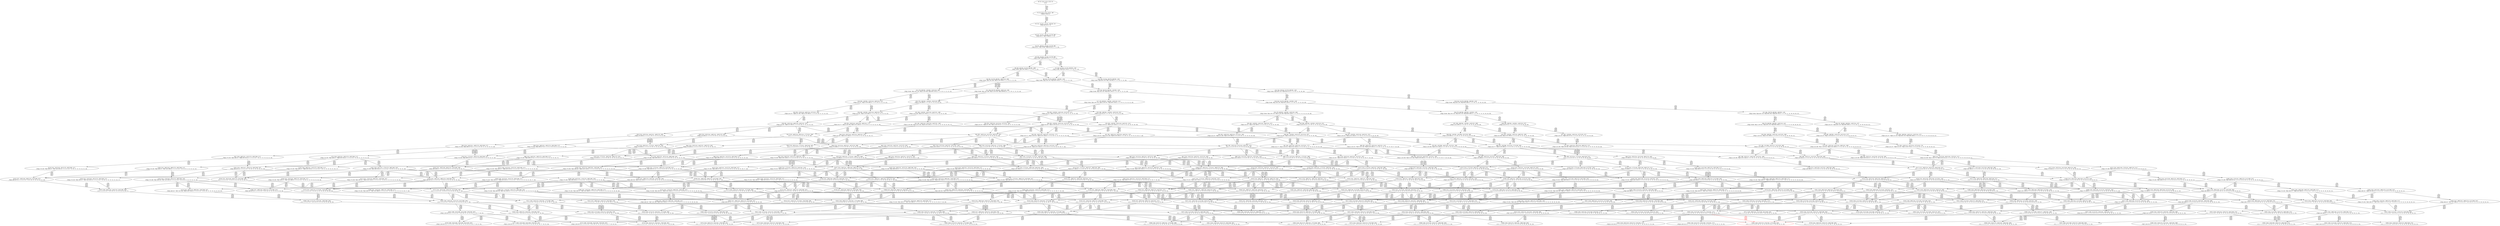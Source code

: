 digraph {
	S0[label="S0: [0, 0] [0, 0] [0, 0] [0, 0] \n{}{}"];
	S1[label="S1: [0, 0] [0, 0] [0, 0] [31, 39] \n{T0J0:31-39}{1}"];
	S2[label="S2: [31, 31] [31, 31] [31, 39] [40, 51] \n{T0J1:40-51}{1, 2}"];
	S3[label="S3: [31, 31] [31, 39] [40, 51] [76, 96] \n{T0J1:40-51, T0J2:76-96}{1, 2, 3}"];
	S4[label="S4: [31, 39] [34, 43] [40, 51] [76, 96] \n{T0J1:40-51, T0J2:76-96, T0J9:34-43}{1, 2, 3, 10}"];
	S5[label="S5: [34, 43] [40, 51] [40, 51] [76, 96] \n{T0J2:76-96, T0J10:40-51}{1, 2, 3, 10, 11}"];
	S6[label="S6: [40, 43] [40, 51] [76, 96] [92, 108] \n{T0J2:76-96, T0J11:92-108}{1, 2, 3, 10, 11, 12}"];
	S7[label="S7: [40, 51] [40, 51] [76, 96] [92, 116] \n{T0J2:76-96, T0J14:92-116}{1, 2, 3, 10, 11, 15}"];
	S8[label="S8: [40, 51] [76, 96] [92, 108] [116, 138] \n{T0J2:76-96, T0J11:92-108, T0J12:116-138}{1, 2, 3, 10, 11, 12, 13}"];
	S9[label="S9: [40, 51] [76, 96] [92, 116] [92, 116] \n{T0J2:76-96, T0J11:92-116, T0J14:92-116}{1, 2, 3, 10, 11, 12, 15}"];
	S10[label="S10: [40, 51] [44, 56] [76, 96] [92, 116] \n{T0J2:76-96, T0J14:92-116, T0J17:44-56}{1, 2, 3, 10, 11, 15, 18}"];
	S11[label="S11: [48, 62] [76, 96] [92, 108] [116, 138] \n{T0J2:76-96, T0J11:92-108, T0J12:116-138, T0J13:48-62}{1, 2, 3, 10, 11, 12, 13, 14}"];
	S12[label="S12: [76, 96] [92, 116] [92, 123] [116, 146] \n{T0J2:76-96, T0J11:92-116, T0J12:116-146, T0J14:92-123}{1, 2, 3, 10, 11, 12, 13, 15}"];
	S13[label="S13: [44, 56] [76, 96] [92, 116] [92, 116] \n{T0J2:76-96, T0J11:92-116, T0J14:92-116}{1, 2, 3, 10, 11, 12, 15, 18}"];
	S14[label="S14: [44, 50] [44, 51] [76, 96] [92, 116] \n{T0J2:76-96, T0J14:92-116, T0J18:44-51}{1, 2, 3, 10, 11, 15, 18, 19}"];
	S15[label="S15: [76, 106] [92, 116] [92, 135] [116, 146] \n{T0J12:116-146}{1, 2, 3, 10, 11, 12, 13, 14, 15}"];
	S16[label="S16: [92, 116] [92, 123] [116, 146] [124, 157] \n{T0J3:124-157, T0J12:116-146}{1, 2, 3, 4, 10, 11, 12, 13, 15}"];
	S17[label="S17: [76, 96] [92, 116] [92, 116] [120, 151] \n{T0J2:76-96, T0J11:92-116, T0J12:120-151, T0J14:92-116}{1, 2, 3, 10, 11, 12, 13, 15, 18}"];
	S18[label="S18: [44, 51] [76, 96] [92, 116] [92, 116] \n{T0J2:76-96, T0J11:92-116, T0J14:92-116}{1, 2, 3, 10, 11, 12, 15, 18, 19}"];
	S19[label="S19: [44, 51] [76, 96] [90, 108] [92, 116] \n{T0J2:76-96, T0J14:92-116, T0J19:90-108}{1, 2, 3, 10, 11, 15, 18, 19, 20}"];
	S20[label="S20: [92, 116] [92, 135] [116, 146] [124, 167] \n{T0J3:124-167, T0J12:116-146}{1, 2, 3, 4, 10, 11, 12, 13, 14, 15}"];
	S21[label="S21: [92, 116] [92, 135] [116, 144] [131, 146] \n{T0J12:116-146, T0J15:131-144}{1, 2, 3, 10, 11, 12, 13, 14, 15, 16}"];
	S22[label="S22: [80, 106] [92, 116] [92, 135] [116, 151] \n{T0J12:116-151}{1, 2, 3, 10, 11, 12, 13, 14, 15, 18}"];
	S23[label="S23: [92, 123] [116, 146] [124, 157] [131, 165] \n{T0J3:124-157, T0J8:131-165, T0J12:116-146}{1, 2, 3, 4, 9, 10, 11, 12, 13, 15}"];
	S24[label="S24: [92, 116] [92, 116] [120, 151] [124, 157] \n{T0J3:124-157, T0J12:120-151}{1, 2, 3, 4, 10, 11, 12, 13, 15, 18}"];
	S25[label="S25: [76, 96] [92, 116] [92, 116] [120, 146] \n{T0J2:76-96, T0J11:92-116, T0J12:120-146, T0J14:92-116}{1, 2, 3, 10, 11, 12, 13, 15, 18, 19}"];
	S26[label="S26: [76, 96] [90, 108] [92, 116] [92, 116] \n{T0J2:76-96, T0J11:92-116, T0J14:92-116, T0J19:90-108}{1, 2, 3, 10, 11, 12, 15, 18, 19, 20}"];
	S27[label="S27: [64, 76] [76, 96] [90, 108] [92, 116] \n{T0J2:76-96, T0J14:92-116, T0J19:90-108, T0J20:64-76}{1, 2, 3, 10, 11, 15, 18, 19, 20, 21}"];
	S28[label="S28: [92, 135] [116, 146] [124, 165] [131, 167] \n{T0J3:124-167, T0J8:131-165}{1, 2, 3, 4, 9, 10, 11, 12, 13, 14, 15}"];
	S29[label="S29: [92, 135] [116, 144] [124, 146] [131, 177] \n{T0J3:124-177, T0J12:116-146, T0J15:131-144}{1, 2, 3, 4, 10, 11, 12, 13, 14, 15, 16}"];
	S30[label="S30: [92, 116] [92, 135] [116, 151] [124, 167] \n{T0J3:124-167, T0J12:116-151}{1, 2, 3, 4, 10, 11, 12, 13, 14, 15, 18}"];
	S31[label="S31: [92, 126] [116, 135] [116, 144] [131, 146] \n{T0J12:116-146, T0J15:131-144, T0J16:116-126}{1, 2, 3, 10, 11, 12, 13, 14, 15, 16, 17}"];
	S32[label="S32: [92, 116] [92, 135] [116, 144] [131, 151] \n{T0J12:116-151, T0J15:131-144}{1, 2, 3, 10, 11, 12, 13, 14, 15, 16, 18}"];
	S33[label="S33: [80, 106] [92, 116] [92, 135] [116, 151] \n{T0J12:116-151}{1, 2, 3, 10, 11, 12, 13, 14, 15, 18, 19}"];
	S34[label="S34: [92, 116] [120, 151] [124, 157] [131, 165] \n{T0J3:124-157, T0J8:131-165, T0J12:120-151}{1, 2, 3, 4, 9, 10, 11, 12, 13, 15, 18}"];
	S35[label="S35: [92, 116] [92, 116] [120, 146] [124, 157] \n{T0J3:124-157, T0J12:120-146}{1, 2, 3, 4, 10, 11, 12, 13, 15, 18, 19}"];
	S36[label="S36: [90, 108] [92, 116] [92, 116] [124, 157] \n{T0J3:124-157}{1, 2, 3, 4, 10, 11, 12, 15, 18, 19, 20}"];
	S37[label="S37: [90, 108] [92, 116] [92, 116] [152, 190] \n{T0J12:152-190}{1, 2, 3, 10, 11, 12, 13, 15, 18, 19, 20}"];
	S38[label="S38: [76, 76] [90, 108] [92, 116] [124, 137] \n{T0J3:124-137, T0J14:92-116, T0J19:90-108}{1, 2, 3, 4, 10, 11, 15, 18, 19, 20, 21}"];
	S39[label="S39: [76, 96] [90, 108] [92, 116] [116, 141] \n{T0J2:76-96, T0J11:116-141, T0J14:92-116, T0J19:90-108}{1, 2, 3, 10, 11, 12, 15, 18, 19, 20, 21}"];
	S40[label="S40: [124, 135] [124, 146] [131, 165] [170, 193] \n{T0J4:170-193}{1, 2, 3, 4, 5, 9, 10, 11, 12, 13, 14, 15}"];
	S41[label="S41: [116, 146] [124, 165] [131, 177] [131, 184] \n{}{1, 2, 3, 4, 9, 10, 11, 12, 13, 14, 15, 16}"];
	S42[label="S42: [92, 140] [116, 151] [124, 165] [131, 167] \n{}{1, 2, 3, 4, 9, 10, 11, 12, 13, 14, 15, 18}"];
	S43[label="S43: [124, 135] [124, 144] [131, 146] [170, 193] \n{T0J4:170-193}{1, 2, 3, 4, 5, 10, 11, 12, 13, 14, 15, 16}"];
	S44[label="S44: [116, 135] [116, 144] [124, 146] [131, 187] \n{T0J3:124-187, T0J15:131-144}{1, 2, 3, 4, 10, 11, 12, 13, 14, 15, 16, 17}"];
	S45[label="S45: [92, 135] [116, 144] [124, 151] [131, 177] \n{T0J3:124-177, T0J12:116-151, T0J15:131-144}{1, 2, 3, 4, 10, 11, 12, 13, 14, 15, 16, 18}"];
	S46[label="S46: [92, 116] [92, 135] [116, 151] [124, 167] \n{T0J3:124-167, T0J12:116-151}{1, 2, 3, 4, 10, 11, 12, 13, 14, 15, 18, 19}"];
	S47[label="S47: [92, 126] [116, 135] [116, 144] [131, 151] \n{T0J12:116-151, T0J15:131-144, T0J16:116-126}{1, 2, 3, 10, 11, 12, 13, 14, 15, 16, 17, 18}"];
	S48[label="S48: [92, 116] [92, 135] [116, 144] [131, 151] \n{T0J12:116-151, T0J15:131-144}{1, 2, 3, 10, 11, 12, 13, 14, 15, 16, 18, 19}"];
	S49[label="S49: [92, 116] [92, 135] [98, 151] [126, 190] \n{T0J12:116-190}{1, 2, 3, 10, 11, 12, 13, 14, 15, 18, 19, 20}"];
	S50[label="S50: [92, 116] [120, 146] [124, 157] [131, 165] \n{T0J3:124-157, T0J8:131-165, T0J12:120-146}{1, 2, 3, 4, 9, 10, 11, 12, 13, 15, 18, 19}"];
	S51[label="S51: [92, 116] [92, 116] [124, 157] [129, 157] \n{T0J3:124-157, T0J8:129-157}{1, 2, 3, 4, 9, 10, 11, 12, 15, 18, 19, 20}"];
	S52[label="S52: [92, 116] [92, 116] [124, 169] [152, 190] \n{T0J3:124-169, T0J12:152-190}{1, 2, 3, 4, 10, 11, 12, 13, 15, 18, 19, 20}"];
	S53[label="S53: [90, 108] [92, 116] [115, 125] [124, 137] \n{T0J3:124-137, T0J8:115-125, T0J14:92-116, T0J19:90-108}{1, 2, 3, 4, 9, 10, 11, 15, 18, 19, 20, 21}"];
	S54[label="S54: [90, 108] [92, 116] [116, 141] [124, 157] \n{T0J3:124-157, T0J11:116-141}{1, 2, 3, 4, 10, 11, 12, 15, 18, 19, 20, 21}"];
	S55[label="S55: [90, 108] [92, 116] [116, 141] [152, 190] \n{T0J11:116-141, T0J12:152-190}{1, 2, 3, 10, 11, 12, 13, 15, 18, 19, 20, 21}"];
	S56[label="S56: [124, 146] [131, 165] [170, 193] [189, 217] \n{T0J4:170-193, T0J5:189-217}{1, 2, 3, 4, 5, 6, 9, 10, 11, 12, 13, 14, 15}"];
	S57[label="S57: [124, 165] [131, 177] [131, 184] [170, 204] \n{T0J4:170-204}{1, 2, 3, 4, 5, 9, 10, 11, 12, 13, 14, 15, 16}"];
	S58[label="S58: [124, 151] [124, 165] [131, 167] [170, 198] \n{T0J4:170-198}{1, 2, 3, 4, 5, 9, 10, 11, 12, 13, 14, 15, 18}"];
	S59[label="S59: [116, 165] [124, 177] [131, 184] [140, 187] \n{}{1, 2, 3, 4, 9, 10, 11, 12, 13, 14, 15, 16, 17}"];
	S60[label="S60: [116, 151] [124, 165] [131, 177] [131, 189] \n{}{1, 2, 3, 4, 9, 10, 11, 12, 13, 14, 15, 16, 18}"];
	S61[label="S61: [92, 135] [116, 151] [124, 165] [131, 167] \n{}{1, 2, 3, 4, 9, 10, 11, 12, 13, 14, 15, 18, 19}"];
	S62[label="S62: [116, 151] [124, 165] [131, 167] [181, 216] \n{T0J22:181-216}{1, 2, 3, 4, 9, 10, 11, 12, 13, 14, 15, 18, 23}"];
	S63[label="S63: [124, 144] [131, 146] [170, 193] [189, 217] \n{T0J4:170-193, T0J5:189-217}{1, 2, 3, 4, 5, 6, 10, 11, 12, 13, 14, 15, 16}"];
	S64[label="S64: [124, 135] [124, 144] [131, 146] [170, 193] \n{T0J4:170-193}{1, 2, 3, 4, 5, 10, 11, 12, 13, 14, 15, 16, 17}"];
	S65[label="S65: [124, 135] [124, 144] [131, 151] [170, 193] \n{T0J4:170-193}{1, 2, 3, 4, 5, 10, 11, 12, 13, 14, 15, 16, 18}"];
	S66[label="S66: [116, 135] [116, 144] [124, 151] [131, 187] \n{T0J3:124-187, T0J15:131-144}{1, 2, 3, 4, 10, 11, 12, 13, 14, 15, 16, 17, 18}"];
	S67[label="S67: [92, 135] [116, 144] [124, 151] [131, 177] \n{T0J3:124-177, T0J12:116-151, T0J15:131-144}{1, 2, 3, 4, 10, 11, 12, 13, 14, 15, 16, 18, 19}"];
	S68[label="S68: [92, 135] [98, 151] [124, 177] [138, 190] \n{T0J3:124-177, T0J12:116-190}{1, 2, 3, 4, 10, 11, 12, 13, 14, 15, 18, 19, 20}"];
	S69[label="S69: [92, 126] [116, 135] [116, 144] [131, 151] \n{T0J12:116-151, T0J15:131-144, T0J16:116-126}{1, 2, 3, 10, 11, 12, 13, 14, 15, 16, 17, 18, 19}"];
	S70[label="S70: [92, 135] [98, 144] [126, 151] [131, 190] \n{T0J12:116-190, T0J15:131-144}{1, 2, 3, 10, 11, 12, 13, 14, 15, 16, 18, 19, 20}"];
	S71[label="S71: [92, 121] [98, 135] [112, 151] [126, 190] \n{T0J12:116-190}{1, 2, 3, 10, 11, 12, 13, 14, 15, 18, 19, 20, 21}"];
	S72[label="S72: [92, 116] [124, 165] [129, 169] [152, 211] \n{T0J3:124-169, T0J8:129-165, T0J12:152-211}{1, 2, 3, 4, 9, 10, 11, 12, 13, 15, 18, 19, 20}"];
	S73[label="S73: [92, 116] [115, 141] [124, 157] [129, 173] \n{T0J3:124-157, T0J8:115-157, T0J11:116-173}{1, 2, 3, 4, 9, 10, 11, 12, 15, 18, 19, 20, 21}"];
	S74[label="S74: [92, 116] [116, 141] [124, 169] [152, 190] \n{T0J3:124-169, T0J11:116-141, T0J12:152-190}{1, 2, 3, 4, 10, 11, 12, 13, 15, 18, 19, 20, 21}"];
	S75[label="S75: [130, 154] [131, 165] [170, 193] [189, 217] \n{T0J4:170-193, T0J5:189-217, T0J6:130-154}{1, 2, 3, 4, 5, 6, 7, 9, 10, 11, 12, 13, 14, 15}"];
	S76[label="S76: [131, 177] [131, 193] [170, 204] [189, 247] \n{T0J4:170-204, T0J5:189-247}{1, 2, 3, 4, 5, 6, 9, 10, 11, 12, 13, 14, 15, 16}"];
	S77[label="S77: [124, 165] [131, 167] [170, 198] [189, 233] \n{T0J4:170-198, T0J5:189-233}{1, 2, 3, 4, 5, 6, 9, 10, 11, 12, 13, 14, 15, 18}"];
	S78[label="S78: [124, 177] [131, 184] [140, 196] [170, 223] \n{T0J4:170-223}{1, 2, 3, 4, 5, 9, 10, 11, 12, 13, 14, 15, 16, 17}"];
	S79[label="S79: [124, 165] [131, 177] [131, 198] [170, 209] \n{T0J4:170-209}{1, 2, 3, 4, 5, 9, 10, 11, 12, 13, 14, 15, 16, 18}"];
	S80[label="S80: [124, 151] [124, 165] [131, 167] [170, 198] \n{T0J4:170-198}{1, 2, 3, 4, 5, 9, 10, 11, 12, 13, 14, 15, 18, 19}"];
	S81[label="S81: [124, 165] [131, 167] [170, 209] [181, 216] \n{T0J4:170-209, T0J22:181-216}{1, 2, 3, 4, 5, 9, 10, 11, 12, 13, 14, 15, 18, 23}"];
	S82[label="S82: [116, 171] [124, 177] [131, 184] [140, 189] \n{}{1, 2, 3, 4, 9, 10, 11, 12, 13, 14, 15, 16, 17, 18}"];
	S83[label="S83: [116, 151] [124, 165] [131, 177] [131, 189] \n{}{1, 2, 3, 4, 9, 10, 11, 12, 13, 14, 15, 16, 18, 19}"];
	S84[label="S84: [124, 165] [131, 177] [131, 200] [181, 216] \n{T0J22:181-216}{1, 2, 3, 4, 9, 10, 11, 12, 13, 14, 15, 16, 18, 23}"];
	S85[label="S85: [98, 151] [124, 177] [129, 184] [138, 211] \n{}{1, 2, 3, 4, 9, 10, 11, 12, 13, 14, 15, 18, 19, 20}"];
	S86[label="S86: [116, 151] [124, 165] [131, 167] [181, 216] \n{T0J22:181-216}{1, 2, 3, 4, 9, 10, 11, 12, 13, 14, 15, 18, 19, 23}"];
	S87[label="S87: [130, 146] [131, 152] [170, 193] [189, 217] \n{T0J4:170-193, T0J5:189-217, T0J6:130-152}{1, 2, 3, 4, 5, 6, 7, 10, 11, 12, 13, 14, 15, 16}"];
	S88[label="S88: [124, 144] [131, 146] [170, 193] [189, 217] \n{T0J4:170-193, T0J5:189-217}{1, 2, 3, 4, 5, 6, 10, 11, 12, 13, 14, 15, 16, 17}"];
	S89[label="S89: [124, 144] [131, 151] [170, 193] [189, 217] \n{T0J4:170-193, T0J5:189-217}{1, 2, 3, 4, 5, 6, 10, 11, 12, 13, 14, 15, 16, 18}"];
	S90[label="S90: [124, 135] [124, 144] [131, 151] [170, 193] \n{T0J4:170-193}{1, 2, 3, 4, 5, 10, 11, 12, 13, 14, 15, 16, 17, 18}"];
	S91[label="S91: [124, 135] [124, 144] [131, 151] [170, 193] \n{T0J4:170-193}{1, 2, 3, 4, 5, 10, 11, 12, 13, 14, 15, 16, 18, 19}"];
	S92[label="S92: [116, 135] [116, 144] [124, 151] [131, 187] \n{T0J3:124-187, T0J15:131-144}{1, 2, 3, 4, 10, 11, 12, 13, 14, 15, 16, 17, 18, 19}"];
	S93[label="S93: [98, 144] [124, 151] [131, 190] [138, 196] \n{T0J3:124-196}{1, 2, 3, 4, 10, 11, 12, 13, 14, 15, 16, 18, 19, 20}"];
	S94[label="S94: [124, 135] [124, 151] [138, 190] [170, 193] \n{T0J4:170-193}{1, 2, 3, 4, 5, 10, 11, 12, 13, 14, 15, 18, 19, 20}"];
	S95[label="S95: [98, 135] [112, 151] [124, 182] [138, 190] \n{T0J3:124-182}{1, 2, 3, 4, 10, 11, 12, 13, 14, 15, 18, 19, 20, 21}"];
	S96[label="S96: [98, 135] [116, 144] [126, 151] [131, 190] \n{T0J12:116-190, T0J15:131-144, T0J16:116-126}{1, 2, 3, 10, 11, 12, 13, 14, 15, 16, 17, 18, 19, 20}"];
	S97[label="S97: [98, 135] [112, 144] [126, 151] [131, 190] \n{T0J12:116-190, T0J15:131-144}{1, 2, 3, 10, 11, 12, 13, 14, 15, 16, 18, 19, 20, 21}"];
	S98[label="S98: [98, 135] [112, 141] [126, 151] [128, 190] \n{T0J12:116-190, T0J24:128-141}{1, 2, 3, 10, 11, 12, 13, 14, 15, 18, 19, 20, 21, 25}"];
	S99[label="S99: [115, 141] [124, 165] [129, 173] [152, 211] \n{T0J3:124-169, T0J11:116-173, T0J12:152-211}{1, 2, 3, 4, 9, 10, 11, 12, 13, 15, 18, 19, 20, 21}"];
	S100[label="S100: [131, 165] [142, 169] [170, 193] [189, 217] \n{T0J4:170-193, T0J5:189-217, T0J7:142-169}{1, 2, 3, 4, 5, 6, 7, 8, 9, 10, 11, 12, 13, 14, 15}"];
	S101[label="S101: [131, 185] [137, 193] [170, 204] [189, 247] \n{T0J5:189-247}{1, 2, 3, 4, 5, 6, 7, 9, 10, 11, 12, 13, 14, 15, 16}"];
	S102[label="S102: [130, 167] [131, 173] [170, 198] [189, 233] \n{T0J4:170-198, T0J5:189-233}{1, 2, 3, 4, 5, 6, 7, 9, 10, 11, 12, 13, 14, 15, 18}"];
	S103[label="S103: [131, 193] [140, 204] [170, 223] [189, 259] \n{T0J5:189-259}{1, 2, 3, 4, 5, 6, 9, 10, 11, 12, 13, 14, 15, 16, 17}"];
	S104[label="S104: [131, 177] [131, 198] [170, 214] [189, 247] \n{T0J4:170-209, T0J5:189-247}{1, 2, 3, 4, 5, 6, 9, 10, 11, 12, 13, 14, 15, 16, 18}"];
	S105[label="S105: [124, 165] [131, 167] [170, 198] [189, 233] \n{T0J4:170-198, T0J5:189-233}{1, 2, 3, 4, 5, 6, 9, 10, 11, 12, 13, 14, 15, 18, 19}"];
	S106[label="S106: [131, 167] [170, 209] [181, 216] [189, 247] \n{T0J4:170-209, T0J5:189-247, T0J22:181-216}{1, 2, 3, 4, 5, 6, 9, 10, 11, 12, 13, 14, 15, 18, 23}"];
	S107[label="S107: [124, 183] [131, 196] [140, 198] [170, 241] \n{}{1, 2, 3, 4, 5, 9, 10, 11, 12, 13, 14, 15, 16, 17, 18}"];
	S108[label="S108: [124, 165] [131, 177] [131, 198] [170, 209] \n{T0J4:170-209}{1, 2, 3, 4, 5, 9, 10, 11, 12, 13, 14, 15, 16, 18, 19}"];
	S109[label="S109: [131, 177] [131, 209] [170, 216] [181, 223] \n{T0J4:170-223, T0J22:181-216}{1, 2, 3, 4, 5, 9, 10, 11, 12, 13, 14, 15, 16, 18, 23}"];
	S110[label="S110: [124, 177] [129, 184] [138, 209] [170, 211] \n{T0J4:170-209}{1, 2, 3, 4, 5, 9, 10, 11, 12, 13, 14, 15, 18, 19, 20}"];
	S111[label="S111: [124, 165] [131, 167] [170, 209] [181, 216] \n{T0J4:170-209, T0J22:181-216}{1, 2, 3, 4, 5, 9, 10, 11, 12, 13, 14, 15, 18, 19, 23}"];
	S112[label="S112: [116, 177] [124, 184] [131, 184] [140, 189] \n{}{1, 2, 3, 4, 9, 10, 11, 12, 13, 14, 15, 16, 17, 18, 19}"];
	S113[label="S113: [124, 177] [131, 196] [140, 200] [181, 264] \n{T0J22:181-264}{1, 2, 3, 4, 9, 10, 11, 12, 13, 14, 15, 16, 17, 18, 23}"];
	S114[label="S114: [131, 177] [131, 184] [137, 189] [140, 190] \n{T0J23:137-190}{1, 2, 3, 4, 9, 10, 11, 12, 13, 14, 15, 16, 17, 18, 24}"];
	S115[label="S115: [124, 177] [129, 190] [131, 200] [138, 211] \n{}{1, 2, 3, 4, 9, 10, 11, 12, 13, 14, 15, 16, 18, 19, 20}"];
	S116[label="S116: [124, 165] [131, 177] [131, 200] [181, 216] \n{T0J22:181-216}{1, 2, 3, 4, 9, 10, 11, 12, 13, 14, 15, 16, 18, 19, 23}"];
	S117[label="S117: [112, 160] [124, 182] [129, 184] [138, 211] \n{}{1, 2, 3, 4, 9, 10, 11, 12, 13, 14, 15, 18, 19, 20, 21}"];
	S118[label="S118: [124, 177] [129, 184] [138, 211] [181, 216] \n{T0J22:181-216}{1, 2, 3, 4, 9, 10, 11, 12, 13, 14, 15, 18, 19, 20, 23}"];
	S119[label="S119: [131, 152] [142, 161] [170, 193] [189, 217] \n{T0J4:170-193, T0J5:189-217, T0J7:142-161}{1, 2, 3, 4, 5, 6, 7, 8, 10, 11, 12, 13, 14, 15, 16}"];
	S120[label="S120: [130, 146] [131, 152] [170, 193] [189, 217] \n{T0J4:170-193, T0J5:189-217, T0J6:130-152}{1, 2, 3, 4, 5, 6, 7, 10, 11, 12, 13, 14, 15, 16, 17}"];
	S121[label="S121: [130, 151] [131, 152] [170, 193] [189, 217] \n{T0J4:170-193, T0J5:189-217, T0J6:130-152}{1, 2, 3, 4, 5, 6, 7, 10, 11, 12, 13, 14, 15, 16, 18}"];
	S122[label="S122: [124, 144] [131, 151] [170, 193] [189, 217] \n{T0J4:170-193, T0J5:189-217}{1, 2, 3, 4, 5, 6, 10, 11, 12, 13, 14, 15, 16, 17, 18}"];
	S123[label="S123: [124, 144] [131, 151] [170, 193] [189, 217] \n{T0J4:170-193, T0J5:189-217}{1, 2, 3, 4, 5, 6, 10, 11, 12, 13, 14, 15, 16, 18, 19}"];
	S124[label="S124: [124, 135] [124, 144] [131, 151] [170, 193] \n{T0J4:170-193}{1, 2, 3, 4, 5, 10, 11, 12, 13, 14, 15, 16, 17, 18, 19}"];
	S125[label="S125: [124, 144] [131, 151] [138, 190] [170, 202] \n{T0J4:170-202}{1, 2, 3, 4, 5, 10, 11, 12, 13, 14, 15, 16, 18, 19, 20}"];
	S126[label="S126: [124, 151] [138, 190] [170, 193] [189, 217] \n{T0J4:170-193, T0J5:189-217}{1, 2, 3, 4, 5, 6, 10, 11, 12, 13, 14, 15, 18, 19, 20}"];
	S127[label="S127: [124, 135] [124, 151] [138, 190] [170, 193] \n{T0J4:170-193}{1, 2, 3, 4, 5, 10, 11, 12, 13, 14, 15, 18, 19, 20, 21}"];
	S128[label="S128: [116, 144] [126, 151] [131, 190] [146, 196] \n{T0J3:146-196}{1, 2, 3, 4, 10, 11, 12, 13, 14, 15, 16, 17, 18, 19, 20}"];
	S129[label="S129: [112, 144] [126, 151] [131, 190] [146, 196] \n{T0J3:146-196}{1, 2, 3, 4, 10, 11, 12, 13, 14, 15, 16, 18, 19, 20, 21}"];
	S130[label="S130: [112, 141] [126, 151] [128, 190] [146, 196] \n{T0J3:146-196}{1, 2, 3, 4, 10, 11, 12, 13, 14, 15, 18, 19, 20, 21, 25}"];
	S131[label="S131: [124, 165] [129, 173] [152, 199] [170, 211] \n{T0J4:170-199, T0J12:152-211}{1, 2, 3, 4, 5, 9, 10, 11, 12, 13, 15, 18, 19, 20, 21}"];
	S132[label="S132: [137, 193] [143, 200] [170, 214] [189, 247] \n{T0J5:189-247}{1, 2, 3, 4, 5, 6, 7, 8, 9, 10, 11, 12, 13, 14, 15, 16}"];
	S133[label="S133: [131, 173] [142, 182] [170, 198] [189, 233] \n{T0J4:170-198, T0J5:189-233, T0J7:142-182}{1, 2, 3, 4, 5, 6, 7, 8, 9, 10, 11, 12, 13, 14, 15, 18}"];
	S134[label="S134: [131, 201] [140, 204] [170, 223] [189, 259] \n{}{1, 2, 3, 4, 5, 6, 7, 9, 10, 11, 12, 13, 14, 15, 16, 17}"];
	S135[label="S135: [131, 185] [137, 198] [170, 216] [189, 247] \n{T0J5:189-247}{1, 2, 3, 4, 5, 6, 7, 9, 10, 11, 12, 13, 14, 15, 16, 18}"];
	S136[label="S136: [130, 167] [131, 173] [170, 198] [189, 233] \n{T0J4:170-198, T0J5:189-233}{1, 2, 3, 4, 5, 6, 7, 9, 10, 11, 12, 13, 14, 15, 18, 19}"];
	S137[label="S137: [131, 175] [170, 209] [181, 216] [189, 247] \n{T0J4:170-209, T0J5:189-247, T0J22:181-216}{1, 2, 3, 4, 5, 6, 7, 9, 10, 11, 12, 13, 14, 15, 18, 23}"];
	S138[label="S138: [131, 199] [140, 208] [170, 241] [189, 278] \n{}{1, 2, 3, 4, 5, 6, 9, 10, 11, 12, 13, 14, 15, 16, 17, 18}"];
	S139[label="S139: [131, 177] [131, 198] [170, 214] [189, 247] \n{T0J4:170-209, T0J5:189-247}{1, 2, 3, 4, 5, 6, 9, 10, 11, 12, 13, 14, 15, 16, 18, 19}"];
	S140[label="S140: [131, 209] [170, 216] [181, 223] [189, 259] \n{T0J5:189-259, T0J22:181-216}{1, 2, 3, 4, 5, 6, 9, 10, 11, 12, 13, 14, 15, 16, 18, 23}"];
	S141[label="S141: [129, 190] [138, 209] [170, 211] [189, 259] \n{T0J5:189-259}{1, 2, 3, 4, 5, 6, 9, 10, 11, 12, 13, 14, 15, 18, 19, 20}"];
	S142[label="S142: [131, 167] [170, 209] [181, 216] [189, 247] \n{T0J4:170-209, T0J5:189-247, T0J22:181-216}{1, 2, 3, 4, 5, 6, 9, 10, 11, 12, 13, 14, 15, 18, 19, 23}"];
	S143[label="S143: [124, 196] [131, 196] [140, 198] [170, 254] \n{}{1, 2, 3, 4, 5, 9, 10, 11, 12, 13, 14, 15, 16, 17, 18, 19}"];
	S144[label="S144: [131, 208] [140, 209] [170, 254] [181, 277] \n{}{1, 2, 3, 4, 5, 9, 10, 11, 12, 13, 14, 15, 16, 17, 18, 23}"];
	S145[label="S145: [131, 196] [137, 198] [140, 203] [170, 254] \n{}{1, 2, 3, 4, 5, 9, 10, 11, 12, 13, 14, 15, 16, 17, 18, 24}"];
	S146[label="S146: [129, 190] [131, 209] [138, 211] [170, 235] \n{}{1, 2, 3, 4, 5, 9, 10, 11, 12, 13, 14, 15, 16, 18, 19, 20}"];
	S147[label="S147: [131, 177] [131, 209] [170, 216] [181, 223] \n{T0J4:170-223, T0J22:181-216}{1, 2, 3, 4, 5, 9, 10, 11, 12, 13, 14, 15, 16, 18, 19, 23}"];
	S148[label="S148: [124, 182] [129, 184] [138, 211] [170, 218] \n{T0J4:170-218}{1, 2, 3, 4, 5, 9, 10, 11, 12, 13, 14, 15, 18, 19, 20, 21}"];
	S149[label="S149: [129, 184] [138, 211] [170, 216] [181, 235] \n{T0J4:170-235, T0J22:181-216}{1, 2, 3, 4, 5, 9, 10, 11, 12, 13, 14, 15, 18, 19, 20, 23}"];
	S150[label="S150: [124, 190] [131, 200] [138, 208] [148, 253] \n{}{1, 2, 3, 4, 9, 10, 11, 12, 13, 14, 15, 16, 17, 18, 19, 20}"];
	S151[label="S151: [124, 196] [131, 196] [140, 200] [181, 277] \n{}{1, 2, 3, 4, 9, 10, 11, 12, 13, 14, 15, 16, 17, 18, 19, 23}"];
	S152[label="S152: [131, 184] [131, 189] [137, 190] [140, 203] \n{}{1, 2, 3, 4, 9, 10, 11, 12, 13, 14, 15, 16, 17, 18, 19, 24}"];
	S153[label="S153: [131, 196] [137, 200] [140, 203] [181, 277] \n{}{1, 2, 3, 4, 9, 10, 11, 12, 13, 14, 15, 16, 17, 18, 23, 24}"];
	S154[label="S154: [124, 182] [129, 190] [138, 209] [144, 211] \n{}{1, 2, 3, 4, 9, 10, 11, 12, 13, 14, 15, 16, 18, 19, 20, 21}"];
	S155[label="S155: [129, 190] [131, 211] [138, 216] [181, 226] \n{T0J22:181-216}{1, 2, 3, 4, 9, 10, 11, 12, 13, 14, 15, 16, 18, 19, 20, 23}"];
	S156[label="S156: [124, 182] [129, 184] [138, 211] [181, 216] \n{T0J22:181-216}{1, 2, 3, 4, 9, 10, 11, 12, 13, 14, 15, 18, 19, 20, 21, 23}"];
	S157[label="S157: [124, 180] [128, 190] [138, 190] [148, 211] \n{}{1, 2, 3, 4, 9, 10, 11, 12, 13, 14, 15, 18, 19, 20, 21, 25}"];
	S158[label="S158: [131, 152] [142, 161] [170, 193] [189, 217] \n{T0J4:170-193, T0J5:189-217, T0J7:142-161}{1, 2, 3, 4, 5, 6, 7, 8, 10, 11, 12, 13, 14, 15, 16, 17}"];
	S159[label="S159: [131, 152] [142, 166] [170, 193] [189, 217] \n{T0J4:170-193, T0J5:189-217, T0J7:142-166}{1, 2, 3, 4, 5, 6, 7, 8, 10, 11, 12, 13, 14, 15, 16, 18}"];
	S160[label="S160: [130, 151] [131, 152] [170, 193] [189, 217] \n{T0J4:170-193, T0J5:189-217, T0J6:130-152}{1, 2, 3, 4, 5, 6, 7, 10, 11, 12, 13, 14, 15, 16, 17, 18}"];
	S161[label="S161: [130, 151] [131, 152] [170, 193] [189, 217] \n{T0J4:170-193, T0J5:189-217, T0J6:130-152}{1, 2, 3, 4, 5, 6, 7, 10, 11, 12, 13, 14, 15, 16, 18, 19}"];
	S162[label="S162: [124, 144] [131, 151] [170, 193] [189, 217] \n{T0J4:170-193, T0J5:189-217}{1, 2, 3, 4, 5, 6, 10, 11, 12, 13, 14, 15, 16, 17, 18, 19}"];
	S163[label="S163: [131, 151] [138, 190] [170, 202] [189, 226] \n{T0J4:170-202, T0J5:189-226}{1, 2, 3, 4, 5, 6, 10, 11, 12, 13, 14, 15, 16, 18, 19, 20}"];
	S164[label="S164: [130, 159] [138, 190] [170, 193] [189, 217] \n{T0J4:170-193, T0J5:189-217, T0J6:130-159}{1, 2, 3, 4, 5, 6, 7, 10, 11, 12, 13, 14, 15, 18, 19, 20}"];
	S165[label="S165: [124, 151] [138, 190] [170, 193] [189, 217] \n{T0J4:170-193, T0J5:189-217}{1, 2, 3, 4, 5, 6, 10, 11, 12, 13, 14, 15, 18, 19, 20, 21}"];
	S166[label="S166: [129, 173] [152, 199] [170, 211] [189, 247] \n{T0J4:170-199, T0J5:189-247}{1, 2, 3, 4, 5, 6, 9, 10, 11, 12, 13, 15, 18, 19, 20, 21}"];
	S167[label="S167: [140, 204] [143, 216] [170, 224] [189, 259] \n{}{1, 2, 3, 4, 5, 6, 7, 8, 9, 10, 11, 12, 13, 14, 15, 16, 17}"];
	S168[label="S168: [137, 198] [143, 200] [170, 222] [189, 247] \n{T0J5:189-247}{1, 2, 3, 4, 5, 6, 7, 8, 9, 10, 11, 12, 13, 14, 15, 16, 18}"];
	S169[label="S169: [131, 173] [142, 182] [170, 198] [189, 233] \n{T0J4:170-198, T0J5:189-233, T0J7:142-182}{1, 2, 3, 4, 5, 6, 7, 8, 9, 10, 11, 12, 13, 14, 15, 18, 19}"];
	S170[label="S170: [142, 190] [170, 209] [181, 216] [189, 247] \n{T0J5:189-247, T0J7:142-190, T0J22:181-216}{1, 2, 3, 4, 5, 6, 7, 8, 9, 10, 11, 12, 13, 14, 15, 18, 23}"];
	S171[label="S171: [131, 207] [140, 216] [170, 241] [189, 278] \n{}{1, 2, 3, 4, 5, 6, 7, 9, 10, 11, 12, 13, 14, 15, 16, 17, 18}"];
	S172[label="S172: [131, 185] [137, 198] [170, 216] [189, 247] \n{T0J5:189-247}{1, 2, 3, 4, 5, 6, 7, 9, 10, 11, 12, 13, 14, 15, 16, 18, 19}"];
	S173[label="S173: [137, 216] [170, 217] [181, 224] [189, 259] \n{}{1, 2, 3, 4, 5, 6, 7, 9, 10, 11, 12, 13, 14, 15, 16, 18, 23}"];
	S174[label="S174: [131, 198] [138, 209] [170, 211] [189, 259] \n{}{1, 2, 3, 4, 5, 6, 7, 9, 10, 11, 12, 13, 14, 15, 18, 19, 20}"];
	S175[label="S175: [131, 175] [170, 209] [181, 216] [189, 247] \n{T0J4:170-209, T0J5:189-247, T0J22:181-216}{1, 2, 3, 4, 5, 6, 7, 9, 10, 11, 12, 13, 14, 15, 18, 19, 23}"];
	S176[label="S176: [131, 198] [140, 208] [170, 254] [189, 278] \n{}{1, 2, 3, 4, 5, 6, 9, 10, 11, 12, 13, 14, 15, 16, 17, 18, 19}"];
	S177[label="S177: [140, 216] [170, 254] [181, 277] [189, 290] \n{}{1, 2, 3, 4, 5, 6, 9, 10, 11, 12, 13, 14, 15, 16, 17, 18, 23}"];
	S178[label="S178: [137, 203] [140, 208] [170, 254] [189, 278] \n{}{1, 2, 3, 4, 5, 6, 9, 10, 11, 12, 13, 14, 15, 16, 17, 18, 24}"];
	S179[label="S179: [131, 209] [138, 211] [170, 239] [189, 272] \n{}{1, 2, 3, 4, 5, 6, 9, 10, 11, 12, 13, 14, 15, 16, 18, 19, 20}"];
	S180[label="S180: [131, 209] [170, 216] [181, 223] [189, 259] \n{T0J5:189-259, T0J22:181-216}{1, 2, 3, 4, 5, 6, 9, 10, 11, 12, 13, 14, 15, 16, 18, 19, 23}"];
	S181[label="S181: [129, 190] [138, 211] [170, 218] [189, 264] \n{T0J5:189-264}{1, 2, 3, 4, 5, 6, 9, 10, 11, 12, 13, 14, 15, 18, 19, 20, 21}"];
	S182[label="S182: [138, 211] [170, 216] [181, 235] [189, 266] \n{T0J5:189-266}{1, 2, 3, 4, 5, 6, 9, 10, 11, 12, 13, 14, 15, 18, 19, 20, 23}"];
	S183[label="S183: [131, 209] [138, 211] [148, 253] [170, 254] \n{}{1, 2, 3, 4, 5, 9, 10, 11, 12, 13, 14, 15, 16, 17, 18, 19, 20}"];
	S184[label="S184: [131, 208] [140, 209] [170, 254] [181, 277] \n{}{1, 2, 3, 4, 5, 9, 10, 11, 12, 13, 14, 15, 16, 17, 18, 19, 23}"];
	S185[label="S185: [131, 196] [137, 198] [140, 203] [170, 254] \n{}{1, 2, 3, 4, 5, 9, 10, 11, 12, 13, 14, 15, 16, 17, 18, 19, 24}"];
	S186[label="S186: [137, 203] [140, 209] [170, 254] [181, 277] \n{}{1, 2, 3, 4, 5, 9, 10, 11, 12, 13, 14, 15, 16, 17, 18, 23, 24}"];
	S187[label="S187: [129, 190] [138, 211] [144, 218] [170, 240] \n{}{1, 2, 3, 4, 5, 9, 10, 11, 12, 13, 14, 15, 16, 18, 19, 20, 21}"];
	S188[label="S188: [131, 211] [138, 216] [170, 233] [181, 248] \n{}{1, 2, 3, 4, 5, 9, 10, 11, 12, 13, 14, 15, 16, 18, 19, 20, 23}"];
	S189[label="S189: [129, 184] [138, 211] [170, 216] [181, 240] \n{T0J4:170-240}{1, 2, 3, 4, 5, 9, 10, 11, 12, 13, 14, 15, 18, 19, 20, 21, 23}"];
	S190[label="S190: [128, 190] [138, 190] [148, 211] [170, 238] \n{T0J4:170-238}{1, 2, 3, 4, 5, 9, 10, 11, 12, 13, 14, 15, 18, 19, 20, 21, 25}"];
	S191[label="S191: [129, 200] [138, 209] [144, 221] [148, 253] \n{}{1, 2, 3, 4, 9, 10, 11, 12, 13, 14, 15, 16, 17, 18, 19, 20, 21}"];
	S192[label="S192: [131, 211] [138, 216] [148, 253] [181, 277] \n{}{1, 2, 3, 4, 9, 10, 11, 12, 13, 14, 15, 16, 17, 18, 19, 20, 23}"];
	S193[label="S193: [131, 200] [137, 203] [138, 208] [148, 253] \n{}{1, 2, 3, 4, 9, 10, 11, 12, 13, 14, 15, 16, 17, 18, 19, 20, 24}"];
	S194[label="S194: [131, 196] [137, 200] [140, 203] [181, 277] \n{}{1, 2, 3, 4, 9, 10, 11, 12, 13, 14, 15, 16, 17, 18, 19, 23, 24}"];
	S195[label="S195: [129, 190] [138, 211] [144, 216] [181, 231] \n{}{1, 2, 3, 4, 9, 10, 11, 12, 13, 14, 15, 16, 18, 19, 20, 21, 23}"];
	S196[label="S196: [128, 190] [138, 190] [144, 211] [160, 229] \n{}{1, 2, 3, 4, 9, 10, 11, 12, 13, 14, 15, 16, 18, 19, 20, 21, 25}"];
	S197[label="S197: [128, 190] [138, 190] [148, 211] [181, 216] \n{T0J22:181-216}{1, 2, 3, 4, 9, 10, 11, 12, 13, 14, 15, 18, 19, 20, 21, 23, 25}"];
	S198[label="S198: [131, 152] [142, 166] [170, 193] [189, 217] \n{T0J4:170-193, T0J5:189-217, T0J7:142-166}{1, 2, 3, 4, 5, 6, 7, 8, 10, 11, 12, 13, 14, 15, 16, 17, 18}"];
	S199[label="S199: [131, 152] [142, 166] [170, 193] [189, 217] \n{T0J4:170-193, T0J5:189-217, T0J7:142-166}{1, 2, 3, 4, 5, 6, 7, 8, 10, 11, 12, 13, 14, 15, 16, 18, 19}"];
	S200[label="S200: [130, 151] [131, 152] [170, 193] [189, 217] \n{T0J4:170-193, T0J5:189-217, T0J6:130-152}{1, 2, 3, 4, 5, 6, 7, 10, 11, 12, 13, 14, 15, 16, 17, 18, 19}"];
	S201[label="S201: [137, 159] [138, 190] [170, 202] [189, 226] \n{T0J4:170-202, T0J5:189-226, T0J6:137-159}{1, 2, 3, 4, 5, 6, 7, 10, 11, 12, 13, 14, 15, 16, 18, 19, 20}"];
	S202[label="S202: [138, 174] [142, 190] [170, 193] [189, 217] \n{T0J4:170-193, T0J5:189-217, T0J7:142-174}{1, 2, 3, 4, 5, 6, 7, 8, 10, 11, 12, 13, 14, 15, 18, 19, 20}"];
	S203[label="S203: [130, 159] [138, 190] [170, 193] [189, 217] \n{T0J4:170-193, T0J5:189-217, T0J6:130-159}{1, 2, 3, 4, 5, 6, 7, 10, 11, 12, 13, 14, 15, 18, 19, 20, 21}"];
	S204[label="S204: [135, 181] [152, 199] [170, 211] [189, 247] \n{T0J5:189-247, T0J6:135-181}{1, 2, 3, 4, 5, 6, 7, 9, 10, 11, 12, 13, 15, 18, 19, 20, 21}"];
	S205[label="S205: [140, 216] [143, 222] [170, 241] [189, 278] \n{}{1, 2, 3, 4, 5, 6, 7, 8, 9, 10, 11, 12, 13, 14, 15, 16, 17, 18}"];
	S206[label="S206: [137, 198] [143, 200] [170, 222] [189, 247] \n{T0J5:189-247}{1, 2, 3, 4, 5, 6, 7, 8, 9, 10, 11, 12, 13, 14, 15, 16, 18, 19}"];
	S207[label="S207: [138, 209] [143, 211] [170, 217] [189, 259] \n{}{1, 2, 3, 4, 5, 6, 7, 8, 9, 10, 11, 12, 13, 14, 15, 18, 19, 20}"];
	S208[label="S208: [142, 190] [170, 209] [181, 216] [189, 247] \n{T0J5:189-247, T0J7:142-190, T0J22:181-216}{1, 2, 3, 4, 5, 6, 7, 8, 9, 10, 11, 12, 13, 14, 15, 18, 19, 23}"];
	S209[label="S209: [149, 217] [170, 224] [181, 239] [189, 259] \n{}{1, 2, 3, 4, 5, 6, 7, 8, 9, 10, 11, 12, 13, 14, 15, 16, 18, 23}"];
	S210[label="S210: [131, 206] [140, 216] [170, 254] [189, 278] \n{}{1, 2, 3, 4, 5, 6, 7, 9, 10, 11, 12, 13, 14, 15, 16, 17, 18, 19}"];
	S211[label="S211: [140, 224] [170, 254] [181, 277] [189, 290] \n{}{1, 2, 3, 4, 5, 6, 7, 9, 10, 11, 12, 13, 14, 15, 16, 17, 18, 23}"];
	S212[label="S212: [137, 208] [140, 216] [170, 254] [189, 278] \n{}{1, 2, 3, 4, 5, 6, 7, 9, 10, 11, 12, 13, 14, 15, 16, 17, 18, 24}"];
	S213[label="S213: [137, 211] [138, 217] [170, 244] [189, 272] \n{}{1, 2, 3, 4, 5, 6, 7, 9, 10, 11, 12, 13, 14, 15, 16, 18, 19, 20}"];
	S214[label="S214: [137, 216] [170, 217] [181, 224] [189, 259] \n{}{1, 2, 3, 4, 5, 6, 7, 9, 10, 11, 12, 13, 14, 15, 16, 18, 19, 23}"];
	S215[label="S215: [135, 198] [138, 211] [170, 218] [189, 264] \n{}{1, 2, 3, 4, 5, 6, 7, 9, 10, 11, 12, 13, 14, 15, 18, 19, 20, 21}"];
	S216[label="S216: [138, 216] [170, 219] [181, 235] [189, 266] \n{}{1, 2, 3, 4, 5, 6, 7, 9, 10, 11, 12, 13, 14, 15, 18, 19, 20, 23}"];
	S217[label="S217: [138, 211] [148, 253] [170, 254] [189, 291] \n{}{1, 2, 3, 4, 5, 6, 9, 10, 11, 12, 13, 14, 15, 16, 17, 18, 19, 20}"];
	S218[label="S218: [140, 216] [170, 254] [181, 277] [189, 290] \n{}{1, 2, 3, 4, 5, 6, 9, 10, 11, 12, 13, 14, 15, 16, 17, 18, 19, 23}"];
	S219[label="S219: [137, 203] [140, 208] [170, 254] [189, 278] \n{}{1, 2, 3, 4, 5, 6, 9, 10, 11, 12, 13, 14, 15, 16, 17, 18, 19, 24}"];
	S220[label="S220: [140, 209] [170, 254] [181, 277] [189, 290] \n{}{1, 2, 3, 4, 5, 6, 9, 10, 11, 12, 13, 14, 15, 16, 17, 18, 23, 24}"];
	S221[label="S221: [138, 211] [144, 218] [170, 240] [189, 272] \n{}{1, 2, 3, 4, 5, 6, 9, 10, 11, 12, 13, 14, 15, 16, 18, 19, 20, 21}"];
	S222[label="S222: [138, 216] [170, 235] [181, 248] [189, 293] \n{}{1, 2, 3, 4, 5, 6, 9, 10, 11, 12, 13, 14, 15, 16, 18, 19, 20, 23}"];
	S223[label="S223: [138, 211] [170, 216] [181, 240] [194, 266] \n{T0J5:189-266}{1, 2, 3, 4, 5, 6, 9, 10, 11, 12, 13, 14, 15, 18, 19, 20, 21, 23}"];
	S224[label="S224: [138, 190] [148, 211] [170, 238] [189, 272] \n{T0J5:189-272}{1, 2, 3, 4, 5, 6, 9, 10, 11, 12, 13, 14, 15, 18, 19, 20, 21, 25}"];
	S225[label="S225: [138, 211] [144, 221] [148, 253] [170, 258] \n{}{1, 2, 3, 4, 5, 9, 10, 11, 12, 13, 14, 15, 16, 17, 18, 19, 20, 21}"];
	S226[label="S226: [138, 216] [148, 253] [170, 269] [181, 277] \n{}{1, 2, 3, 4, 5, 9, 10, 11, 12, 13, 14, 15, 16, 17, 18, 19, 20, 23}"];
	S227[label="S227: [137, 203] [138, 211] [148, 253] [170, 258] \n{}{1, 2, 3, 4, 5, 9, 10, 11, 12, 13, 14, 15, 16, 17, 18, 19, 20, 24}"];
	S228[label="S228: [137, 203] [140, 209] [170, 254] [181, 277] \n{}{1, 2, 3, 4, 5, 9, 10, 11, 12, 13, 14, 15, 16, 17, 18, 19, 23, 24}"];
	S229[label="S229: [138, 211] [144, 216] [170, 233] [181, 248] \n{}{1, 2, 3, 4, 5, 9, 10, 11, 12, 13, 14, 15, 16, 18, 19, 20, 21, 23}"];
	S230[label="S230: [138, 190] [144, 211] [160, 238] [170, 248] \n{}{1, 2, 3, 4, 5, 9, 10, 11, 12, 13, 14, 15, 16, 18, 19, 20, 21, 25}"];
	S231[label="S231: [138, 190] [148, 211] [170, 216] [181, 248] \n{T0J4:170-248}{1, 2, 3, 4, 5, 9, 10, 11, 12, 13, 14, 15, 18, 19, 20, 21, 23, 25}"];
	S232[label="S232: [138, 216] [144, 221] [148, 253] [181, 277] \n{}{1, 2, 3, 4, 9, 10, 11, 12, 13, 14, 15, 16, 17, 18, 19, 20, 21, 23}"];
	S233[label="S233: [137, 203] [138, 209] [144, 221] [148, 253] \n{}{1, 2, 3, 4, 9, 10, 11, 12, 13, 14, 15, 16, 17, 18, 19, 20, 21, 24}"];
	S234[label="S234: [138, 209] [144, 221] [148, 241] [160, 253] \n{}{1, 2, 3, 4, 9, 10, 11, 12, 13, 14, 15, 16, 17, 18, 19, 20, 21, 25}"];
	S235[label="S235: [137, 203] [138, 216] [148, 253] [181, 277] \n{}{1, 2, 3, 4, 9, 10, 11, 12, 13, 14, 15, 16, 17, 18, 19, 20, 23, 24}"];
	S236[label="S236: [138, 190] [144, 211] [160, 216] [181, 239] \n{}{1, 2, 3, 4, 9, 10, 11, 12, 13, 14, 15, 16, 18, 19, 20, 21, 23, 25}"];
	S237[label="S237: [131, 152] [142, 166] [170, 193] [189, 217] \n{T0J4:170-193, T0J5:189-217, T0J7:142-166}{1, 2, 3, 4, 5, 6, 7, 8, 10, 11, 12, 13, 14, 15, 16, 17, 18, 19}"];
	S238[label="S238: [138, 174] [149, 190] [170, 202] [189, 226] \n{T0J4:170-202, T0J5:189-226, T0J7:149-174}{1, 2, 3, 4, 5, 6, 7, 8, 10, 11, 12, 13, 14, 15, 16, 18, 19, 20}"];
	S239[label="S239: [138, 174] [142, 190] [170, 193] [189, 217] \n{T0J4:170-193, T0J5:189-217, T0J7:142-174}{1, 2, 3, 4, 5, 6, 7, 8, 10, 11, 12, 13, 14, 15, 18, 19, 20, 21}"];
	S240[label="S240: [147, 196] [152, 199] [170, 211] [189, 247] \n{T0J5:189-247, T0J7:147-196}{1, 2, 3, 4, 5, 6, 7, 8, 9, 10, 11, 12, 13, 15, 18, 19, 20, 21}"];
	S241[label="S241: [140, 217] [143, 222] [170, 254] [189, 278] \n{}{1, 2, 3, 4, 5, 6, 7, 8, 9, 10, 11, 12, 13, 14, 15, 16, 17, 18, 19}"];
	S242[label="S242: [189, 222] [189, 241] [189, 278] [259, 297] \n{T0J21:259-297}{1, 2, 3, 4, 5, 6, 7, 8, 9, 10, 11, 12, 13, 14, 15, 16, 17, 18, 22}"];
	S243[label="S243: [143, 239] [170, 254] [181, 278] [189, 291] \n{}{1, 2, 3, 4, 5, 6, 7, 8, 9, 10, 11, 12, 13, 14, 15, 16, 17, 18, 23}"];
	S244[label="S244: [140, 217] [146, 223] [170, 254] [189, 278] \n{}{1, 2, 3, 4, 5, 6, 7, 8, 9, 10, 11, 12, 13, 14, 15, 16, 17, 18, 24}"];
	S245[label="S245: [138, 217] [149, 226] [170, 258] [189, 272] \n{}{1, 2, 3, 4, 5, 6, 7, 8, 9, 10, 11, 12, 13, 14, 15, 16, 18, 19, 20}"];
	S246[label="S246: [149, 217] [170, 224] [181, 239] [189, 259] \n{}{1, 2, 3, 4, 5, 6, 7, 8, 9, 10, 11, 12, 13, 14, 15, 16, 18, 19, 23}"];
	S247[label="S247: [138, 219] [148, 253] [170, 254] [189, 291] \n{}{1, 2, 3, 4, 5, 6, 7, 9, 10, 11, 12, 13, 14, 15, 16, 17, 18, 19, 20}"];
	S248[label="S248: [140, 224] [170, 254] [181, 277] [189, 290] \n{}{1, 2, 3, 4, 5, 6, 7, 9, 10, 11, 12, 13, 14, 15, 16, 17, 18, 19, 23}"];
	S249[label="S249: [137, 208] [140, 216] [170, 254] [189, 278] \n{}{1, 2, 3, 4, 5, 6, 7, 9, 10, 11, 12, 13, 14, 15, 16, 17, 18, 19, 24}"];
	S250[label="S250: [140, 217] [170, 254] [181, 277] [189, 290] \n{}{1, 2, 3, 4, 5, 6, 7, 9, 10, 11, 12, 13, 14, 15, 16, 17, 18, 23, 24}"];
	S251[label="S251: [138, 211] [147, 213] [170, 218] [189, 264] \n{}{1, 2, 3, 4, 5, 6, 7, 8, 9, 10, 11, 12, 13, 14, 15, 18, 19, 20, 21}"];
	S252[label="S252: [138, 218] [144, 219] [170, 244] [189, 272] \n{}{1, 2, 3, 4, 5, 6, 7, 9, 10, 11, 12, 13, 14, 15, 16, 18, 19, 20, 21}"];
	S253[label="S253: [150, 219] [170, 231] [181, 235] [189, 266] \n{T0J7:150-231}{1, 2, 3, 4, 5, 6, 7, 8, 9, 10, 11, 12, 13, 14, 15, 18, 19, 20, 23}"];
	S254[label="S254: [144, 224] [170, 235] [181, 248] [189, 293] \n{}{1, 2, 3, 4, 5, 6, 7, 9, 10, 11, 12, 13, 14, 15, 16, 18, 19, 20, 23}"];
	S255[label="S255: [144, 221] [148, 253] [170, 258] [189, 293] \n{}{1, 2, 3, 4, 5, 6, 9, 10, 11, 12, 13, 14, 15, 16, 17, 18, 19, 20, 21}"];
	S256[label="S256: [148, 253] [170, 269] [181, 277] [189, 298] \n{}{1, 2, 3, 4, 5, 6, 9, 10, 11, 12, 13, 14, 15, 16, 17, 18, 19, 20, 23}"];
	S257[label="S257: [138, 211] [148, 253] [170, 258] [189, 291] \n{}{1, 2, 3, 4, 5, 6, 9, 10, 11, 12, 13, 14, 15, 16, 17, 18, 19, 20, 24}"];
	S258[label="S258: [140, 209] [170, 254] [181, 277] [189, 290] \n{}{1, 2, 3, 4, 5, 6, 9, 10, 11, 12, 13, 14, 15, 16, 17, 18, 19, 23, 24}"];
	S259[label="S259: [144, 216] [170, 219] [181, 240] [194, 266] \n{T0J6:144-219}{1, 2, 3, 4, 5, 6, 7, 9, 10, 11, 12, 13, 14, 15, 18, 19, 20, 21, 23}"];
	S260[label="S260: [144, 216] [170, 240] [181, 248] [194, 293] \n{}{1, 2, 3, 4, 5, 6, 9, 10, 11, 12, 13, 14, 15, 16, 18, 19, 20, 21, 23}"];
	S261[label="S261: [144, 198] [148, 211] [170, 238] [189, 272] \n{T0J6:144-198}{1, 2, 3, 4, 5, 6, 7, 9, 10, 11, 12, 13, 14, 15, 18, 19, 20, 21, 25}"];
	S262[label="S262: [144, 211] [160, 238] [170, 248] [189, 272] \n{}{1, 2, 3, 4, 5, 6, 9, 10, 11, 12, 13, 14, 15, 16, 18, 19, 20, 21, 25}"];
	S263[label="S263: [144, 221] [148, 253] [170, 274] [181, 277] \n{}{1, 2, 3, 4, 5, 9, 10, 11, 12, 13, 14, 15, 16, 17, 18, 19, 20, 21, 23}"];
	S264[label="S264: [138, 211] [144, 221] [148, 253] [170, 261] \n{}{1, 2, 3, 4, 5, 9, 10, 11, 12, 13, 14, 15, 16, 17, 18, 19, 20, 21, 24}"];
	S265[label="S265: [144, 221] [148, 241] [160, 253] [170, 267] \n{}{1, 2, 3, 4, 5, 9, 10, 11, 12, 13, 14, 15, 16, 17, 18, 19, 20, 21, 25}"];
	S266[label="S266: [138, 216] [148, 253] [170, 269] [181, 277] \n{}{1, 2, 3, 4, 5, 9, 10, 11, 12, 13, 14, 15, 16, 17, 18, 19, 20, 23, 24}"];
	S267[label="S267: [148, 211] [170, 216] [181, 248] [203, 272] \n{T0J5:203-272}{1, 2, 3, 4, 5, 6, 9, 10, 11, 12, 13, 14, 15, 18, 19, 20, 21, 23, 25}"];
	S268[label="S268: [144, 211] [160, 216] [177, 239] [181, 248] \n{}{1, 2, 3, 4, 5, 9, 10, 11, 12, 13, 14, 15, 16, 18, 19, 20, 21, 23, 25}"];
	S269[label="S269: [138, 216] [144, 221] [148, 253] [181, 277] \n{}{1, 2, 3, 4, 9, 10, 11, 12, 13, 14, 15, 16, 17, 18, 19, 20, 21, 23, 24}"];
	S270[label="S270: [144, 221] [148, 241] [160, 253] [181, 277] \n{}{1, 2, 3, 4, 9, 10, 11, 12, 13, 14, 15, 16, 17, 18, 19, 20, 21, 23, 25}"];
	S271[label="S271: [138, 209] [144, 221] [148, 241] [160, 253] \n{}{1, 2, 3, 4, 9, 10, 11, 12, 13, 14, 15, 16, 17, 18, 19, 20, 21, 24, 25}"];
	S272[label="S272: [143, 234] [150, 254] [170, 275] [189, 291] \n{}{1, 2, 3, 4, 5, 6, 7, 8, 9, 10, 11, 12, 13, 14, 15, 16, 17, 18, 19, 20}"];
	S273[label="S273: [189, 223] [189, 254] [189, 278] [259, 297] \n{T0J21:259-297}{1, 2, 3, 4, 5, 6, 7, 8, 9, 10, 11, 12, 13, 14, 15, 16, 17, 18, 19, 22}"];
	S274[label="S274: [143, 240] [170, 254] [181, 278] [189, 291] \n{}{1, 2, 3, 4, 5, 6, 7, 8, 9, 10, 11, 12, 13, 14, 15, 16, 17, 18, 19, 23}"];
	S275[label="S275: [140, 218] [146, 223] [170, 254] [189, 278] \n{}{1, 2, 3, 4, 5, 6, 7, 8, 9, 10, 11, 12, 13, 14, 15, 16, 17, 18, 19, 24}"];
	S276[label="S276: [189, 254] [189, 278] [189, 291] [259, 297] \n{T0J21:259-297}{1, 2, 3, 4, 5, 6, 7, 8, 9, 10, 11, 12, 13, 14, 15, 16, 17, 18, 22, 23}"];
	S277[label="S277: [189, 223] [189, 254] [189, 278] [259, 297] \n{T0J21:259-297}{1, 2, 3, 4, 5, 6, 7, 8, 9, 10, 11, 12, 13, 14, 15, 16, 17, 18, 22, 24}"];
	S278[label="S278: [146, 232] [170, 254] [181, 278] [189, 291] \n{}{1, 2, 3, 4, 5, 6, 7, 8, 9, 10, 11, 12, 13, 14, 15, 16, 17, 18, 23, 24}"];
	S279[label="S279: [144, 229] [150, 253] [170, 258] [189, 293] \n{}{1, 2, 3, 4, 5, 6, 7, 9, 10, 11, 12, 13, 14, 15, 16, 17, 18, 19, 20, 21}"];
	S280[label="S280: [148, 261] [170, 269] [181, 277] [189, 298] \n{}{1, 2, 3, 4, 5, 6, 7, 9, 10, 11, 12, 13, 14, 15, 16, 17, 18, 19, 20, 23}"];
	S281[label="S281: [140, 219] [148, 253] [170, 258] [189, 291] \n{}{1, 2, 3, 4, 5, 6, 7, 9, 10, 11, 12, 13, 14, 15, 16, 17, 18, 19, 20, 24}"];
	S282[label="S282: [140, 217] [170, 254] [181, 277] [189, 290] \n{}{1, 2, 3, 4, 5, 6, 7, 9, 10, 11, 12, 13, 14, 15, 16, 17, 18, 19, 23, 24}"];
	S283[label="S283: [144, 219] [150, 233] [170, 260] [189, 272] \n{}{1, 2, 3, 4, 5, 6, 7, 8, 9, 10, 11, 12, 13, 14, 15, 16, 18, 19, 20, 21}"];
	S284[label="S284: [156, 235] [170, 239] [181, 266] [189, 293] \n{}{1, 2, 3, 4, 5, 6, 7, 8, 9, 10, 11, 12, 13, 14, 15, 16, 18, 19, 20, 23}"];
	S285[label="S285: [148, 253] [170, 274] [181, 277] [189, 303] \n{}{1, 2, 3, 4, 5, 6, 9, 10, 11, 12, 13, 14, 15, 16, 17, 18, 19, 20, 21, 23}"];
	S286[label="S286: [148, 221] [150, 253] [170, 258] [189, 293] \n{}{1, 2, 3, 4, 5, 6, 9, 10, 11, 12, 13, 14, 15, 16, 17, 18, 19, 20, 21, 24}"];
	S287[label="S287: [148, 241] [168, 253] [170, 258] [189, 293] \n{}{1, 2, 3, 4, 5, 6, 9, 10, 11, 12, 13, 14, 15, 16, 17, 18, 19, 20, 21, 25}"];
	S288[label="S288: [148, 253] [170, 269] [181, 277] [189, 298] \n{}{1, 2, 3, 4, 5, 6, 9, 10, 11, 12, 13, 14, 15, 16, 17, 18, 19, 20, 23, 24}"];
	S289[label="S289: [156, 219] [170, 231] [181, 240] [194, 266] \n{T0J7:156-231}{1, 2, 3, 4, 5, 6, 7, 8, 9, 10, 11, 12, 13, 14, 15, 18, 19, 20, 21, 23}"];
	S290[label="S290: [150, 224] [170, 240] [181, 248] [194, 293] \n{}{1, 2, 3, 4, 5, 6, 7, 9, 10, 11, 12, 13, 14, 15, 16, 18, 19, 20, 21, 23}"];
	S291[label="S291: [148, 211] [156, 213] [170, 238] [189, 272] \n{T0J7:156-213}{1, 2, 3, 4, 5, 6, 7, 8, 9, 10, 11, 12, 13, 14, 15, 18, 19, 20, 21, 25}"];
	S292[label="S292: [148, 219] [160, 238] [170, 248] [189, 272] \n{}{1, 2, 3, 4, 5, 6, 7, 9, 10, 11, 12, 13, 14, 15, 16, 18, 19, 20, 21, 25}"];
	S293[label="S293: [148, 203] [150, 253] [170, 274] [181, 277] \n{T0J23:150-203}{1, 2, 3, 4, 5, 9, 10, 11, 12, 13, 14, 15, 16, 17, 18, 19, 20, 21, 23, 24}"];
	S294[label="S294: [148, 241] [170, 253] [180, 274] [181, 277] \n{T0J24:180-241}{1, 2, 3, 4, 5, 9, 10, 11, 12, 13, 14, 15, 16, 17, 18, 19, 20, 21, 23, 25}"];
	S0 -> S1[label="T0 J0\nDL=300\nES=0\nLS=0\nEF=31\nLF=39",fontsize=8];
	S1 -> S2[label="T0 J1\nDL=300\nES=31\nLS=39\nEF=40\nLF=51",fontsize=8];
	S2 -> S3[label="T0 J2\nDL=300\nES=31\nLS=39\nEF=76\nLF=96",fontsize=8];
	S3 -> S4[label="T0 J9\nDL=300\nES=31\nLS=39\nEF=34\nLF=43",fontsize=8];
	S4 -> S5[label="T0 J10\nDL=300\nES=34\nLS=43\nEF=40\nLF=51",fontsize=8];
	S5 -> S6[label="T0 J11\nDL=300\nES=40\nLS=43\nEF=92\nLF=108",fontsize=8];
	S5 -> S7[label="T0 J14\nDL=300\nES=34\nLS=43\nEF=92\nLF=116",fontsize=8];
	S6 -> S8[label="T0 J12\nDL=300\nES=40\nLS=43\nEF=116\nLF=138",fontsize=8];
	S6 -> S9[label="T0 J14\nDL=300\nES=40\nLS=43\nEF=98\nLF=116",fontsize=8];
	S7 -> S9[label="T0 J11\nDL=300\nES=40\nLS=51\nEF=92\nLF=116",fontsize=8];
	S7 -> S10[label="T0 J17\nDL=300\nES=40\nLS=50\nEF=44\nLF=56",fontsize=8];
	S8 -> S11[label="T0 J13\nDL=300\nES=40\nLS=51\nEF=48\nLF=62",fontsize=8];
	S8 -> S12[label="T0 J14\nDL=300\nES=40\nLS=50\nEF=98\nLF=123",fontsize=8];
	S9 -> S12[label="T0 J12\nDL=300\nES=40\nLS=51\nEF=116\nLF=146",fontsize=8];
	S9 -> S13[label="T0 J17\nDL=300\nES=40\nLS=50\nEF=44\nLF=56",fontsize=8];
	S10 -> S13[label="T0 J11\nDL=300\nES=40\nLS=51\nEF=92\nLF=116",fontsize=8];
	S10 -> S14[label="T0 J18\nDL=300\nES=44\nLS=50\nEF=44\nLF=51",fontsize=8];
	S11 -> S15[label="T0 J14\nDL=300\nES=48\nLS=62\nEF=106\nLF=135",fontsize=8];
	S12 -> S16[label="T0 J3\nDL=300\nES=76\nLS=96\nEF=124\nLF=157",fontsize=8];
	S12 -> S15[label="T0 J13\nDL=300\nES=76\nLS=95\nEF=84\nLF=106",fontsize=8];
	S13 -> S17[label="T0 J12\nDL=300\nES=44\nLS=56\nEF=120\nLF=151",fontsize=8];
	S13 -> S18[label="T0 J18\nDL=300\nES=44\nLS=50\nEF=44\nLF=51",fontsize=8];
	S14 -> S18[label="T0 J11\nDL=300\nES=44\nLS=51\nEF=96\nLF=116",fontsize=8];
	S14 -> S19[label="T0 J19\nDL=300\nES=44\nLS=50\nEF=90\nLF=108",fontsize=8];
	S15 -> S20[label="T0 J3\nDL=300\nES=76\nLS=106\nEF=124\nLF=167",fontsize=8];
	S15 -> S21[label="T0 J15\nDL=300\nES=92\nLS=95\nEF=131\nLF=144",fontsize=8];
	S15 -> S22[label="T0 J17\nDL=300\nES=76\nLS=95\nEF=80\nLF=101",fontsize=8];
	S16 -> S23[label="T0 J8\nDL=300\nES=92\nLS=116\nEF=131\nLF=165",fontsize=8];
	S16 -> S20[label="T0 J13\nDL=300\nES=92\nLS=95\nEF=100\nLF=106",fontsize=8];
	S17 -> S24[label="T0 J3\nDL=300\nES=76\nLS=96\nEF=124\nLF=157",fontsize=8];
	S17 -> S22[label="T0 J13\nDL=300\nES=76\nLS=95\nEF=84\nLF=106",fontsize=8];
	S18 -> S25[label="T0 J12\nDL=300\nES=44\nLS=51\nEF=120\nLF=146",fontsize=8];
	S18 -> S26[label="T0 J19\nDL=300\nES=44\nLS=50\nEF=90\nLF=108",fontsize=8];
	S19 -> S26[label="T0 J11\nDL=300\nES=44\nLS=51\nEF=96\nLF=116",fontsize=8];
	S19 -> S27[label="T0 J20\nDL=300\nES=44\nLS=50\nEF=64\nLF=76",fontsize=8];
	S20 -> S28[label="T0 J8\nDL=300\nES=92\nLS=116\nEF=131\nLF=165",fontsize=8];
	S20 -> S29[label="T0 J15\nDL=300\nES=92\nLS=95\nEF=131\nLF=144",fontsize=8];
	S20 -> S30[label="T0 J17\nDL=300\nES=92\nLS=95\nEF=96\nLF=101",fontsize=8];
	S21 -> S29[label="T0 J3\nDL=300\nES=92\nLS=116\nEF=140\nLF=177",fontsize=8];
	S21 -> S31[label="T0 J16\nDL=300\nES=92\nLS=95\nEF=116\nLF=126",fontsize=8];
	S21 -> S32[label="T0 J17\nDL=300\nES=92\nLS=95\nEF=96\nLF=101",fontsize=8];
	S22 -> S30[label="T0 J3\nDL=300\nES=80\nLS=106\nEF=128\nLF=167",fontsize=8];
	S22 -> S32[label="T0 J15\nDL=300\nES=92\nLS=95\nEF=131\nLF=144",fontsize=8];
	S22 -> S33[label="T0 J18\nDL=300\nES=80\nLS=95\nEF=80\nLF=96",fontsize=8];
	S23 -> S28[label="T0 J13\nDL=300\nES=92\nLS=123\nEF=100\nLF=134",fontsize=8];
	S24 -> S34[label="T0 J8\nDL=300\nES=92\nLS=116\nEF=131\nLF=165",fontsize=8];
	S24 -> S30[label="T0 J13\nDL=300\nES=92\nLS=95\nEF=100\nLF=106",fontsize=8];
	S25 -> S35[label="T0 J3\nDL=300\nES=76\nLS=96\nEF=124\nLF=157",fontsize=8];
	S25 -> S33[label="T0 J13\nDL=300\nES=76\nLS=95\nEF=84\nLF=106",fontsize=8];
	S26 -> S36[label="T0 J3\nDL=300\nES=76\nLS=96\nEF=124\nLF=157",fontsize=8];
	S26 -> S37[label="T0 J12\nDL=300\nES=76\nLS=95\nEF=152\nLF=190",fontsize=8];
	S27 -> S38[label="T0 J3\nDL=300\nES=76\nLS=76\nEF=124\nLF=137",fontsize=8];
	S27 -> S39[label="T0 J11\nDL=300\nES=64\nLS=76\nEF=116\nLF=141",fontsize=8];
	S28 -> S40[label="T0 J4\nDL=300\nES=124\nLS=135\nEF=170\nLF=193",fontsize=8];
	S28 -> S41[label="T0 J15\nDL=300\nES=92\nLS=135\nEF=131\nLF=184",fontsize=8];
	S28 -> S42[label="T0 J17\nDL=300\nES=92\nLS=134\nEF=96\nLF=140",fontsize=8];
	S29 -> S43[label="T0 J4\nDL=300\nES=124\nLS=135\nEF=170\nLF=193",fontsize=8];
	S29 -> S41[label="T0 J8\nDL=300\nES=92\nLS=135\nEF=131\nLF=184",fontsize=8];
	S29 -> S44[label="T0 J16\nDL=300\nES=92\nLS=95\nEF=116\nLF=126",fontsize=8];
	S29 -> S45[label="T0 J17\nDL=300\nES=92\nLS=95\nEF=96\nLF=101",fontsize=8];
	S30 -> S42[label="T0 J8\nDL=300\nES=92\nLS=116\nEF=131\nLF=165",fontsize=8];
	S30 -> S45[label="T0 J15\nDL=300\nES=92\nLS=95\nEF=131\nLF=144",fontsize=8];
	S30 -> S46[label="T0 J18\nDL=300\nES=92\nLS=95\nEF=92\nLF=96",fontsize=8];
	S31 -> S44[label="T0 J3\nDL=300\nES=92\nLS=126\nEF=140\nLF=187",fontsize=8];
	S31 -> S47[label="T0 J17\nDL=300\nES=92\nLS=95\nEF=96\nLF=101",fontsize=8];
	S32 -> S45[label="T0 J3\nDL=300\nES=92\nLS=116\nEF=140\nLF=177",fontsize=8];
	S32 -> S47[label="T0 J16\nDL=300\nES=92\nLS=95\nEF=116\nLF=126",fontsize=8];
	S32 -> S48[label="T0 J18\nDL=300\nES=92\nLS=95\nEF=92\nLF=96",fontsize=8];
	S33 -> S46[label="T0 J3\nDL=300\nES=80\nLS=106\nEF=128\nLF=167",fontsize=8];
	S33 -> S48[label="T0 J15\nDL=300\nES=92\nLS=95\nEF=131\nLF=144",fontsize=8];
	S33 -> S49[label="T0 J19\nDL=300\nES=80\nLS=95\nEF=126\nLF=153",fontsize=8];
	S34 -> S42[label="T0 J13\nDL=300\nES=92\nLS=116\nEF=100\nLF=127",fontsize=8];
	S35 -> S50[label="T0 J8\nDL=300\nES=92\nLS=116\nEF=131\nLF=165",fontsize=8];
	S35 -> S46[label="T0 J13\nDL=300\nES=92\nLS=95\nEF=100\nLF=106",fontsize=8];
	S36 -> S51[label="T0 J8\nDL=300\nES=90\nLS=108\nEF=129\nLF=157",fontsize=8];
	S36 -> S52[label="T0 J12\nDL=300\nES=90\nLS=95\nEF=166\nLF=190",fontsize=8];
	S37 -> S52[label="T0 J3\nDL=300\nES=90\nLS=108\nEF=138\nLF=169",fontsize=8];
	S37 -> S49[label="T0 J13\nDL=300\nES=90\nLS=95\nEF=98\nLF=106",fontsize=8];
	S38 -> S53[label="T0 J8\nDL=300\nES=76\nLS=76\nEF=115\nLF=125",fontsize=8];
	S38 -> S54[label="T0 J11\nDL=300\nES=76\nLS=76\nEF=128\nLF=141",fontsize=8];
	S39 -> S54[label="T0 J3\nDL=300\nES=76\nLS=96\nEF=124\nLF=157",fontsize=8];
	S39 -> S55[label="T0 J12\nDL=300\nES=76\nLS=95\nEF=152\nLF=190",fontsize=8];
	S40 -> S56[label="T0 J5\nDL=300\nES=124\nLS=135\nEF=189\nLF=217",fontsize=8];
	S40 -> S57[label="T0 J15\nDL=300\nES=124\nLS=135\nEF=163\nLF=184",fontsize=8];
	S40 -> S58[label="T0 J17\nDL=300\nES=124\nLS=134\nEF=128\nLF=140",fontsize=8];
	S41 -> S57[label="T0 J4\nDL=300\nES=124\nLS=146\nEF=170\nLF=204",fontsize=8];
	S41 -> S59[label="T0 J16\nDL=300\nES=116\nLS=146\nEF=140\nLF=177",fontsize=8];
	S41 -> S60[label="T0 J17\nDL=300\nES=116\nLS=134\nEF=120\nLF=140",fontsize=8];
	S42 -> S58[label="T0 J4\nDL=300\nES=124\nLS=140\nEF=170\nLF=198",fontsize=8];
	S42 -> S60[label="T0 J15\nDL=300\nES=92\nLS=140\nEF=131\nLF=189",fontsize=8];
	S42 -> S61[label="T0 J18\nDL=300\nES=92\nLS=134\nEF=92\nLF=135",fontsize=8];
	S42 -> S62[label="T0 J22\nDL=300\nES=116\nLS=134\nEF=181\nLF=216",fontsize=8];
	S43 -> S63[label="T0 J5\nDL=300\nES=124\nLS=135\nEF=189\nLF=217",fontsize=8];
	S43 -> S57[label="T0 J8\nDL=300\nES=124\nLS=135\nEF=163\nLF=184",fontsize=8];
	S44 -> S64[label="T0 J4\nDL=300\nES=124\nLS=135\nEF=170\nLF=193",fontsize=8];
	S44 -> S59[label="T0 J8\nDL=300\nES=116\nLS=135\nEF=155\nLF=184",fontsize=8];
	S45 -> S65[label="T0 J4\nDL=300\nES=124\nLS=135\nEF=170\nLF=193",fontsize=8];
	S45 -> S60[label="T0 J8\nDL=300\nES=92\nLS=135\nEF=131\nLF=184",fontsize=8];
	S45 -> S66[label="T0 J16\nDL=300\nES=92\nLS=95\nEF=116\nLF=126",fontsize=8];
	S45 -> S67[label="T0 J18\nDL=300\nES=92\nLS=95\nEF=92\nLF=96",fontsize=8];
	S46 -> S61[label="T0 J8\nDL=300\nES=92\nLS=116\nEF=131\nLF=165",fontsize=8];
	S46 -> S67[label="T0 J15\nDL=300\nES=92\nLS=95\nEF=131\nLF=144",fontsize=8];
	S46 -> S68[label="T0 J19\nDL=300\nES=92\nLS=95\nEF=138\nLF=153",fontsize=8];
	S47 -> S66[label="T0 J3\nDL=300\nES=92\nLS=126\nEF=140\nLF=187",fontsize=8];
	S47 -> S69[label="T0 J18\nDL=300\nES=92\nLS=95\nEF=92\nLF=96",fontsize=8];
	S48 -> S67[label="T0 J3\nDL=300\nES=92\nLS=116\nEF=140\nLF=177",fontsize=8];
	S48 -> S69[label="T0 J16\nDL=300\nES=92\nLS=95\nEF=116\nLF=126",fontsize=8];
	S48 -> S70[label="T0 J19\nDL=300\nES=92\nLS=95\nEF=138\nLF=153",fontsize=8];
	S49 -> S68[label="T0 J3\nDL=300\nES=92\nLS=116\nEF=140\nLF=177",fontsize=8];
	S49 -> S70[label="T0 J15\nDL=300\nES=92\nLS=95\nEF=131\nLF=144",fontsize=8];
	S49 -> S71[label="T0 J20\nDL=300\nES=92\nLS=95\nEF=112\nLF=121",fontsize=8];
	S50 -> S61[label="T0 J13\nDL=300\nES=92\nLS=116\nEF=100\nLF=127",fontsize=8];
	S51 -> S72[label="T0 J12\nDL=300\nES=92\nLS=116\nEF=168\nLF=211",fontsize=8];
	S52 -> S72[label="T0 J8\nDL=300\nES=92\nLS=116\nEF=131\nLF=165",fontsize=8];
	S52 -> S68[label="T0 J13\nDL=300\nES=92\nLS=95\nEF=100\nLF=106",fontsize=8];
	S53 -> S73[label="T0 J11\nDL=300\nES=90\nLS=108\nEF=142\nLF=173",fontsize=8];
	S54 -> S73[label="T0 J8\nDL=300\nES=90\nLS=108\nEF=129\nLF=157",fontsize=8];
	S54 -> S74[label="T0 J12\nDL=300\nES=90\nLS=95\nEF=166\nLF=190",fontsize=8];
	S55 -> S74[label="T0 J3\nDL=300\nES=90\nLS=108\nEF=138\nLF=169",fontsize=8];
	S55 -> S71[label="T0 J13\nDL=300\nES=90\nLS=95\nEF=98\nLF=106",fontsize=8];
	S56 -> S75[label="T0 J6\nDL=300\nES=124\nLS=146\nEF=130\nLF=154",fontsize=8];
	S56 -> S76[label="T0 J15\nDL=300\nES=124\nLS=146\nEF=163\nLF=195",fontsize=8];
	S56 -> S77[label="T0 J17\nDL=300\nES=124\nLS=134\nEF=128\nLF=140",fontsize=8];
	S57 -> S76[label="T0 J5\nDL=300\nES=124\nLS=165\nEF=189\nLF=247",fontsize=8];
	S57 -> S78[label="T0 J16\nDL=300\nES=124\nLS=165\nEF=148\nLF=196",fontsize=8];
	S57 -> S79[label="T0 J17\nDL=300\nES=124\nLS=134\nEF=128\nLF=140",fontsize=8];
	S58 -> S77[label="T0 J5\nDL=300\nES=124\nLS=151\nEF=189\nLF=233",fontsize=8];
	S58 -> S79[label="T0 J15\nDL=300\nES=124\nLS=151\nEF=163\nLF=200",fontsize=8];
	S58 -> S80[label="T0 J18\nDL=300\nES=124\nLS=134\nEF=124\nLF=135",fontsize=8];
	S58 -> S81[label="T0 J22\nDL=300\nES=124\nLS=134\nEF=189\nLF=216",fontsize=8];
	S59 -> S78[label="T0 J4\nDL=300\nES=124\nLS=165\nEF=170\nLF=223",fontsize=8];
	S59 -> S82[label="T0 J17\nDL=300\nES=116\nLS=165\nEF=120\nLF=171",fontsize=8];
	S60 -> S79[label="T0 J4\nDL=300\nES=124\nLS=151\nEF=170\nLF=209",fontsize=8];
	S60 -> S82[label="T0 J16\nDL=300\nES=116\nLS=151\nEF=140\nLF=182",fontsize=8];
	S60 -> S83[label="T0 J18\nDL=300\nES=116\nLS=134\nEF=116\nLF=135",fontsize=8];
	S60 -> S84[label="T0 J22\nDL=300\nES=116\nLS=134\nEF=181\nLF=216",fontsize=8];
	S61 -> S80[label="T0 J4\nDL=300\nES=124\nLS=135\nEF=170\nLF=193",fontsize=8];
	S61 -> S83[label="T0 J15\nDL=300\nES=92\nLS=135\nEF=131\nLF=184",fontsize=8];
	S61 -> S85[label="T0 J19\nDL=300\nES=92\nLS=134\nEF=138\nLF=192",fontsize=8];
	S61 -> S86[label="T0 J22\nDL=300\nES=116\nLS=134\nEF=181\nLF=216",fontsize=8];
	S62 -> S81[label="T0 J4\nDL=300\nES=124\nLS=151\nEF=170\nLF=209",fontsize=8];
	S62 -> S84[label="T0 J15\nDL=300\nES=116\nLS=151\nEF=155\nLF=200",fontsize=8];
	S62 -> S86[label="T0 J18\nDL=300\nES=116\nLS=134\nEF=116\nLF=135",fontsize=8];
	S63 -> S87[label="T0 J6\nDL=300\nES=124\nLS=144\nEF=130\nLF=152",fontsize=8];
	S63 -> S76[label="T0 J8\nDL=300\nES=124\nLS=144\nEF=163\nLF=193",fontsize=8];
	S64 -> S88[label="T0 J5\nDL=300\nES=124\nLS=135\nEF=189\nLF=217",fontsize=8];
	S64 -> S78[label="T0 J8\nDL=300\nES=124\nLS=135\nEF=163\nLF=184",fontsize=8];
	S65 -> S89[label="T0 J5\nDL=300\nES=124\nLS=135\nEF=189\nLF=217",fontsize=8];
	S65 -> S79[label="T0 J8\nDL=300\nES=124\nLS=135\nEF=163\nLF=184",fontsize=8];
	S66 -> S90[label="T0 J4\nDL=300\nES=124\nLS=135\nEF=170\nLF=193",fontsize=8];
	S66 -> S82[label="T0 J8\nDL=300\nES=116\nLS=135\nEF=155\nLF=184",fontsize=8];
	S67 -> S91[label="T0 J4\nDL=300\nES=124\nLS=135\nEF=170\nLF=193",fontsize=8];
	S67 -> S83[label="T0 J8\nDL=300\nES=92\nLS=135\nEF=131\nLF=184",fontsize=8];
	S67 -> S92[label="T0 J16\nDL=300\nES=92\nLS=95\nEF=116\nLF=126",fontsize=8];
	S67 -> S93[label="T0 J19\nDL=300\nES=92\nLS=95\nEF=138\nLF=153",fontsize=8];
	S68 -> S94[label="T0 J4\nDL=300\nES=124\nLS=135\nEF=170\nLF=193",fontsize=8];
	S68 -> S85[label="T0 J8\nDL=300\nES=92\nLS=135\nEF=131\nLF=184",fontsize=8];
	S68 -> S93[label="T0 J15\nDL=300\nES=92\nLS=95\nEF=131\nLF=144",fontsize=8];
	S68 -> S95[label="T0 J20\nDL=300\nES=92\nLS=95\nEF=112\nLF=121",fontsize=8];
	S69 -> S92[label="T0 J3\nDL=300\nES=92\nLS=126\nEF=140\nLF=187",fontsize=8];
	S69 -> S96[label="T0 J19\nDL=300\nES=92\nLS=95\nEF=138\nLF=153",fontsize=8];
	S70 -> S93[label="T0 J3\nDL=300\nES=92\nLS=135\nEF=140\nLF=196",fontsize=8];
	S70 -> S96[label="T0 J16\nDL=300\nES=92\nLS=95\nEF=116\nLF=126",fontsize=8];
	S70 -> S97[label="T0 J20\nDL=300\nES=92\nLS=95\nEF=112\nLF=121",fontsize=8];
	S71 -> S95[label="T0 J3\nDL=300\nES=92\nLS=121\nEF=140\nLF=182",fontsize=8];
	S71 -> S97[label="T0 J15\nDL=300\nES=92\nLS=95\nEF=131\nLF=144",fontsize=8];
	S71 -> S98[label="T0 J24\nDL=300\nES=92\nLS=95\nEF=128\nLF=141",fontsize=8];
	S72 -> S85[label="T0 J13\nDL=300\nES=92\nLS=116\nEF=100\nLF=127",fontsize=8];
	S73 -> S99[label="T0 J12\nDL=300\nES=92\nLS=116\nEF=168\nLF=211",fontsize=8];
	S74 -> S99[label="T0 J8\nDL=300\nES=92\nLS=116\nEF=131\nLF=165",fontsize=8];
	S74 -> S95[label="T0 J13\nDL=300\nES=92\nLS=95\nEF=100\nLF=106",fontsize=8];
	S75 -> S100[label="T0 J7\nDL=300\nES=130\nLS=154\nEF=142\nLF=169",fontsize=8];
	S75 -> S101[label="T0 J15\nDL=300\nES=130\nLS=154\nEF=169\nLF=203",fontsize=8];
	S75 -> S102[label="T0 J17\nDL=300\nES=130\nLS=134\nEF=134\nLF=140",fontsize=8];
	S76 -> S101[label="T0 J6\nDL=300\nES=131\nLS=177\nEF=137\nLF=185",fontsize=8];
	S76 -> S103[label="T0 J16\nDL=300\nES=131\nLS=177\nEF=155\nLF=208",fontsize=8];
	S76 -> S104[label="T0 J17\nDL=300\nES=131\nLS=134\nEF=135\nLF=140",fontsize=8];
	S77 -> S102[label="T0 J6\nDL=300\nES=124\nLS=165\nEF=130\nLF=173",fontsize=8];
	S77 -> S104[label="T0 J15\nDL=300\nES=124\nLS=165\nEF=163\nLF=214",fontsize=8];
	S77 -> S105[label="T0 J18\nDL=300\nES=124\nLS=134\nEF=124\nLF=135",fontsize=8];
	S77 -> S106[label="T0 J22\nDL=300\nES=124\nLS=134\nEF=189\nLF=216",fontsize=8];
	S78 -> S103[label="T0 J5\nDL=300\nES=124\nLS=177\nEF=189\nLF=259",fontsize=8];
	S78 -> S107[label="T0 J17\nDL=300\nES=124\nLS=177\nEF=128\nLF=183",fontsize=8];
	S79 -> S104[label="T0 J5\nDL=300\nES=124\nLS=165\nEF=189\nLF=247",fontsize=8];
	S79 -> S107[label="T0 J16\nDL=300\nES=124\nLS=165\nEF=148\nLF=196",fontsize=8];
	S79 -> S108[label="T0 J18\nDL=300\nES=124\nLS=134\nEF=124\nLF=135",fontsize=8];
	S79 -> S109[label="T0 J22\nDL=300\nES=124\nLS=134\nEF=189\nLF=216",fontsize=8];
	S80 -> S105[label="T0 J5\nDL=300\nES=124\nLS=151\nEF=189\nLF=233",fontsize=8];
	S80 -> S108[label="T0 J15\nDL=300\nES=124\nLS=151\nEF=163\nLF=200",fontsize=8];
	S80 -> S110[label="T0 J19\nDL=300\nES=124\nLS=134\nEF=170\nLF=192",fontsize=8];
	S80 -> S111[label="T0 J22\nDL=300\nES=124\nLS=134\nEF=189\nLF=216",fontsize=8];
	S81 -> S106[label="T0 J5\nDL=300\nES=124\nLS=165\nEF=189\nLF=247",fontsize=8];
	S81 -> S109[label="T0 J15\nDL=300\nES=124\nLS=165\nEF=163\nLF=214",fontsize=8];
	S81 -> S111[label="T0 J18\nDL=300\nES=124\nLS=134\nEF=124\nLF=135",fontsize=8];
	S82 -> S107[label="T0 J4\nDL=300\nES=124\nLS=183\nEF=170\nLF=241",fontsize=8];
	S82 -> S112[label="T0 J18\nDL=300\nES=116\nLS=183\nEF=116\nLF=184",fontsize=8];
	S82 -> S113[label="T0 J22\nDL=300\nES=116\nLS=182\nEF=181\nLF=264",fontsize=8];
	S82 -> S114[label="T0 J23\nDL=300\nES=131\nLS=182\nEF=137\nLF=190",fontsize=8];
	S83 -> S108[label="T0 J4\nDL=300\nES=124\nLS=151\nEF=170\nLF=209",fontsize=8];
	S83 -> S112[label="T0 J16\nDL=300\nES=116\nLS=151\nEF=140\nLF=182",fontsize=8];
	S83 -> S115[label="T0 J19\nDL=300\nES=116\nLS=134\nEF=162\nLF=192",fontsize=8];
	S83 -> S116[label="T0 J22\nDL=300\nES=116\nLS=134\nEF=181\nLF=216",fontsize=8];
	S84 -> S109[label="T0 J4\nDL=300\nES=124\nLS=165\nEF=170\nLF=223",fontsize=8];
	S84 -> S113[label="T0 J16\nDL=300\nES=124\nLS=165\nEF=148\nLF=196",fontsize=8];
	S84 -> S116[label="T0 J18\nDL=300\nES=124\nLS=134\nEF=124\nLF=135",fontsize=8];
	S85 -> S110[label="T0 J4\nDL=300\nES=124\nLS=151\nEF=170\nLF=209",fontsize=8];
	S85 -> S115[label="T0 J15\nDL=300\nES=98\nLS=151\nEF=137\nLF=200",fontsize=8];
	S85 -> S117[label="T0 J20\nDL=300\nES=98\nLS=134\nEF=118\nLF=160",fontsize=8];
	S85 -> S118[label="T0 J22\nDL=300\nES=116\nLS=134\nEF=181\nLF=216",fontsize=8];
	S86 -> S111[label="T0 J4\nDL=300\nES=124\nLS=151\nEF=170\nLF=209",fontsize=8];
	S86 -> S116[label="T0 J15\nDL=300\nES=116\nLS=151\nEF=155\nLF=200",fontsize=8];
	S86 -> S118[label="T0 J19\nDL=300\nES=116\nLS=134\nEF=162\nLF=192",fontsize=8];
	S87 -> S119[label="T0 J7\nDL=300\nES=130\nLS=146\nEF=142\nLF=161",fontsize=8];
	S87 -> S101[label="T0 J8\nDL=300\nES=130\nLS=146\nEF=169\nLF=195",fontsize=8];
	S88 -> S120[label="T0 J6\nDL=300\nES=124\nLS=144\nEF=130\nLF=152",fontsize=8];
	S88 -> S103[label="T0 J8\nDL=300\nES=124\nLS=144\nEF=163\nLF=193",fontsize=8];
	S89 -> S121[label="T0 J6\nDL=300\nES=124\nLS=144\nEF=130\nLF=152",fontsize=8];
	S89 -> S104[label="T0 J8\nDL=300\nES=124\nLS=144\nEF=163\nLF=193",fontsize=8];
	S90 -> S122[label="T0 J5\nDL=300\nES=124\nLS=135\nEF=189\nLF=217",fontsize=8];
	S90 -> S107[label="T0 J8\nDL=300\nES=124\nLS=135\nEF=163\nLF=184",fontsize=8];
	S91 -> S123[label="T0 J5\nDL=300\nES=124\nLS=135\nEF=189\nLF=217",fontsize=8];
	S91 -> S108[label="T0 J8\nDL=300\nES=124\nLS=135\nEF=163\nLF=184",fontsize=8];
	S92 -> S124[label="T0 J4\nDL=300\nES=124\nLS=135\nEF=170\nLF=193",fontsize=8];
	S92 -> S112[label="T0 J8\nDL=300\nES=116\nLS=135\nEF=155\nLF=184",fontsize=8];
	S93 -> S125[label="T0 J4\nDL=300\nES=124\nLS=144\nEF=170\nLF=202",fontsize=8];
	S93 -> S115[label="T0 J8\nDL=300\nES=98\nLS=144\nEF=137\nLF=193",fontsize=8];
	S94 -> S126[label="T0 J5\nDL=300\nES=124\nLS=135\nEF=189\nLF=217",fontsize=8];
	S94 -> S110[label="T0 J8\nDL=300\nES=124\nLS=135\nEF=163\nLF=184",fontsize=8];
	S95 -> S127[label="T0 J4\nDL=300\nES=124\nLS=135\nEF=170\nLF=193",fontsize=8];
	S95 -> S117[label="T0 J8\nDL=300\nES=98\nLS=135\nEF=137\nLF=184",fontsize=8];
	S96 -> S128[label="T0 J3\nDL=300\nES=98\nLS=135\nEF=146\nLF=196",fontsize=8];
	S97 -> S129[label="T0 J3\nDL=300\nES=98\nLS=135\nEF=146\nLF=196",fontsize=8];
	S98 -> S130[label="T0 J3\nDL=300\nES=98\nLS=135\nEF=146\nLF=196",fontsize=8];
	S99 -> S131[label="T0 J4\nDL=300\nES=124\nLS=141\nEF=170\nLF=199",fontsize=8];
	S99 -> S117[label="T0 J13\nDL=300\nES=115\nLS=141\nEF=123\nLF=152",fontsize=8];
	S100 -> S132[label="T0 J15\nDL=300\nES=131\nLS=165\nEF=170\nLF=214",fontsize=8];
	S100 -> S133[label="T0 J17\nDL=300\nES=131\nLS=134\nEF=135\nLF=140",fontsize=8];
	S101 -> S132[label="T0 J7\nDL=300\nES=131\nLS=185\nEF=143\nLF=200",fontsize=8];
	S101 -> S134[label="T0 J16\nDL=300\nES=131\nLS=185\nEF=155\nLF=216",fontsize=8];
	S101 -> S135[label="T0 J17\nDL=300\nES=131\nLS=134\nEF=135\nLF=140",fontsize=8];
	S102 -> S133[label="T0 J7\nDL=300\nES=130\nLS=167\nEF=142\nLF=182",fontsize=8];
	S102 -> S135[label="T0 J15\nDL=300\nES=130\nLS=167\nEF=169\nLF=216",fontsize=8];
	S102 -> S136[label="T0 J18\nDL=300\nES=130\nLS=134\nEF=130\nLF=135",fontsize=8];
	S102 -> S137[label="T0 J22\nDL=300\nES=130\nLS=134\nEF=195\nLF=216",fontsize=8];
	S103 -> S134[label="T0 J6\nDL=300\nES=131\nLS=193\nEF=137\nLF=201",fontsize=8];
	S103 -> S138[label="T0 J17\nDL=300\nES=131\nLS=193\nEF=135\nLF=199",fontsize=8];
	S104 -> S135[label="T0 J6\nDL=300\nES=131\nLS=177\nEF=137\nLF=185",fontsize=8];
	S104 -> S138[label="T0 J16\nDL=300\nES=131\nLS=177\nEF=155\nLF=208",fontsize=8];
	S104 -> S139[label="T0 J18\nDL=300\nES=131\nLS=134\nEF=131\nLF=135",fontsize=8];
	S104 -> S140[label="T0 J22\nDL=300\nES=131\nLS=134\nEF=196\nLF=216",fontsize=8];
	S105 -> S136[label="T0 J6\nDL=300\nES=124\nLS=165\nEF=130\nLF=173",fontsize=8];
	S105 -> S139[label="T0 J15\nDL=300\nES=124\nLS=165\nEF=163\nLF=214",fontsize=8];
	S105 -> S141[label="T0 J19\nDL=300\nES=124\nLS=134\nEF=170\nLF=192",fontsize=8];
	S105 -> S142[label="T0 J22\nDL=300\nES=124\nLS=134\nEF=189\nLF=216",fontsize=8];
	S106 -> S137[label="T0 J6\nDL=300\nES=131\nLS=167\nEF=137\nLF=175",fontsize=8];
	S106 -> S140[label="T0 J15\nDL=300\nES=131\nLS=167\nEF=170\nLF=216",fontsize=8];
	S106 -> S142[label="T0 J18\nDL=300\nES=131\nLS=134\nEF=131\nLF=135",fontsize=8];
	S107 -> S138[label="T0 J5\nDL=300\nES=124\nLS=196\nEF=189\nLF=278",fontsize=8];
	S107 -> S143[label="T0 J18\nDL=300\nES=124\nLS=195\nEF=124\nLF=196",fontsize=8];
	S107 -> S144[label="T0 J22\nDL=300\nES=124\nLS=195\nEF=189\nLF=277",fontsize=8];
	S107 -> S145[label="T0 J23\nDL=300\nES=131\nLS=195\nEF=137\nLF=203",fontsize=8];
	S108 -> S139[label="T0 J5\nDL=300\nES=124\nLS=165\nEF=189\nLF=247",fontsize=8];
	S108 -> S143[label="T0 J16\nDL=300\nES=124\nLS=165\nEF=148\nLF=196",fontsize=8];
	S108 -> S146[label="T0 J19\nDL=300\nES=124\nLS=134\nEF=170\nLF=192",fontsize=8];
	S108 -> S147[label="T0 J22\nDL=300\nES=124\nLS=134\nEF=189\nLF=216",fontsize=8];
	S109 -> S140[label="T0 J5\nDL=300\nES=131\nLS=177\nEF=196\nLF=259",fontsize=8];
	S109 -> S144[label="T0 J16\nDL=300\nES=131\nLS=177\nEF=155\nLF=208",fontsize=8];
	S109 -> S147[label="T0 J18\nDL=300\nES=131\nLS=134\nEF=131\nLF=135",fontsize=8];
	S110 -> S141[label="T0 J5\nDL=300\nES=124\nLS=177\nEF=189\nLF=259",fontsize=8];
	S110 -> S146[label="T0 J15\nDL=300\nES=124\nLS=177\nEF=163\nLF=226",fontsize=8];
	S110 -> S148[label="T0 J20\nDL=300\nES=124\nLS=134\nEF=144\nLF=160",fontsize=8];
	S110 -> S149[label="T0 J22\nDL=300\nES=124\nLS=134\nEF=189\nLF=216",fontsize=8];
	S111 -> S142[label="T0 J5\nDL=300\nES=124\nLS=165\nEF=189\nLF=247",fontsize=8];
	S111 -> S147[label="T0 J15\nDL=300\nES=124\nLS=165\nEF=163\nLF=214",fontsize=8];
	S111 -> S149[label="T0 J19\nDL=300\nES=124\nLS=134\nEF=170\nLF=192",fontsize=8];
	S112 -> S143[label="T0 J4\nDL=300\nES=124\nLS=196\nEF=170\nLF=254",fontsize=8];
	S112 -> S150[label="T0 J19\nDL=300\nES=116\nLS=195\nEF=162\nLF=253",fontsize=8];
	S112 -> S151[label="T0 J22\nDL=300\nES=116\nLS=195\nEF=181\nLF=277",fontsize=8];
	S112 -> S152[label="T0 J23\nDL=300\nES=131\nLS=195\nEF=137\nLF=203",fontsize=8];
	S113 -> S144[label="T0 J4\nDL=300\nES=124\nLS=196\nEF=170\nLF=254",fontsize=8];
	S113 -> S151[label="T0 J18\nDL=300\nES=124\nLS=195\nEF=124\nLF=196",fontsize=8];
	S113 -> S153[label="T0 J23\nDL=300\nES=131\nLS=195\nEF=137\nLF=203",fontsize=8];
	S114 -> S145[label="T0 J4\nDL=300\nES=131\nLS=196\nEF=177\nLF=254",fontsize=8];
	S114 -> S152[label="T0 J18\nDL=300\nES=131\nLS=195\nEF=131\nLF=196",fontsize=8];
	S114 -> S153[label="T0 J22\nDL=300\nES=131\nLS=195\nEF=196\nLF=277",fontsize=8];
	S115 -> S146[label="T0 J4\nDL=300\nES=124\nLS=177\nEF=170\nLF=235",fontsize=8];
	S115 -> S150[label="T0 J16\nDL=300\nES=124\nLS=177\nEF=148\nLF=208",fontsize=8];
	S115 -> S154[label="T0 J20\nDL=300\nES=124\nLS=134\nEF=144\nLF=160",fontsize=8];
	S115 -> S155[label="T0 J22\nDL=300\nES=124\nLS=134\nEF=189\nLF=216",fontsize=8];
	S116 -> S147[label="T0 J4\nDL=300\nES=124\nLS=165\nEF=170\nLF=223",fontsize=8];
	S116 -> S151[label="T0 J16\nDL=300\nES=124\nLS=165\nEF=148\nLF=196",fontsize=8];
	S116 -> S155[label="T0 J19\nDL=300\nES=124\nLS=134\nEF=170\nLF=192",fontsize=8];
	S117 -> S148[label="T0 J4\nDL=300\nES=124\nLS=160\nEF=170\nLF=218",fontsize=8];
	S117 -> S154[label="T0 J15\nDL=300\nES=112\nLS=160\nEF=151\nLF=209",fontsize=8];
	S117 -> S156[label="T0 J22\nDL=300\nES=116\nLS=134\nEF=181\nLF=216",fontsize=8];
	S117 -> S157[label="T0 J24\nDL=300\nES=112\nLS=134\nEF=148\nLF=180",fontsize=8];
	S118 -> S149[label="T0 J4\nDL=300\nES=124\nLS=177\nEF=170\nLF=235",fontsize=8];
	S118 -> S155[label="T0 J15\nDL=300\nES=124\nLS=177\nEF=163\nLF=226",fontsize=8];
	S118 -> S156[label="T0 J20\nDL=300\nES=124\nLS=134\nEF=144\nLF=160",fontsize=8];
	S119 -> S132[label="T0 J8\nDL=300\nES=131\nLS=152\nEF=170\nLF=201",fontsize=8];
	S120 -> S158[label="T0 J7\nDL=300\nES=130\nLS=146\nEF=142\nLF=161",fontsize=8];
	S120 -> S134[label="T0 J8\nDL=300\nES=130\nLS=146\nEF=169\nLF=195",fontsize=8];
	S121 -> S159[label="T0 J7\nDL=300\nES=130\nLS=151\nEF=142\nLF=166",fontsize=8];
	S121 -> S135[label="T0 J8\nDL=300\nES=130\nLS=151\nEF=169\nLF=200",fontsize=8];
	S122 -> S160[label="T0 J6\nDL=300\nES=124\nLS=144\nEF=130\nLF=152",fontsize=8];
	S122 -> S138[label="T0 J8\nDL=300\nES=124\nLS=144\nEF=163\nLF=193",fontsize=8];
	S123 -> S161[label="T0 J6\nDL=300\nES=124\nLS=144\nEF=130\nLF=152",fontsize=8];
	S123 -> S139[label="T0 J8\nDL=300\nES=124\nLS=144\nEF=163\nLF=193",fontsize=8];
	S124 -> S162[label="T0 J5\nDL=300\nES=124\nLS=135\nEF=189\nLF=217",fontsize=8];
	S124 -> S143[label="T0 J8\nDL=300\nES=124\nLS=135\nEF=163\nLF=184",fontsize=8];
	S125 -> S163[label="T0 J5\nDL=300\nES=124\nLS=144\nEF=189\nLF=226",fontsize=8];
	S125 -> S146[label="T0 J8\nDL=300\nES=124\nLS=144\nEF=163\nLF=193",fontsize=8];
	S126 -> S164[label="T0 J6\nDL=300\nES=124\nLS=151\nEF=130\nLF=159",fontsize=8];
	S126 -> S141[label="T0 J8\nDL=300\nES=124\nLS=151\nEF=163\nLF=200",fontsize=8];
	S127 -> S165[label="T0 J5\nDL=300\nES=124\nLS=135\nEF=189\nLF=217",fontsize=8];
	S127 -> S148[label="T0 J8\nDL=300\nES=124\nLS=135\nEF=163\nLF=184",fontsize=8];
	S128 -> S150[label="T0 J8\nDL=300\nES=116\nLS=144\nEF=155\nLF=193",fontsize=8];
	S129 -> S154[label="T0 J8\nDL=300\nES=112\nLS=144\nEF=151\nLF=193",fontsize=8];
	S130 -> S157[label="T0 J8\nDL=300\nES=112\nLS=141\nEF=151\nLF=190",fontsize=8];
	S131 -> S166[label="T0 J5\nDL=300\nES=124\nLS=165\nEF=189\nLF=247",fontsize=8];
	S131 -> S148[label="T0 J13\nDL=300\nES=124\nLS=165\nEF=132\nLF=176",fontsize=8];
	S132 -> S167[label="T0 J16\nDL=300\nES=137\nLS=193\nEF=161\nLF=224",fontsize=8];
	S133 -> S168[label="T0 J15\nDL=300\nES=131\nLS=173\nEF=170\nLF=222",fontsize=8];
	S133 -> S169[label="T0 J18\nDL=300\nES=131\nLS=134\nEF=131\nLF=135",fontsize=8];
	S133 -> S170[label="T0 J22\nDL=300\nES=131\nLS=134\nEF=196\nLF=216",fontsize=8];
	S134 -> S167[label="T0 J7\nDL=300\nES=131\nLS=201\nEF=143\nLF=216",fontsize=8];
	S134 -> S171[label="T0 J17\nDL=300\nES=131\nLS=195\nEF=135\nLF=201",fontsize=8];
	S135 -> S168[label="T0 J7\nDL=300\nES=131\nLS=185\nEF=143\nLF=200",fontsize=8];
	S135 -> S171[label="T0 J16\nDL=300\nES=131\nLS=185\nEF=155\nLF=216",fontsize=8];
	S135 -> S172[label="T0 J18\nDL=300\nES=131\nLS=134\nEF=131\nLF=135",fontsize=8];
	S135 -> S173[label="T0 J22\nDL=300\nES=131\nLS=134\nEF=196\nLF=216",fontsize=8];
	S136 -> S169[label="T0 J7\nDL=300\nES=130\nLS=167\nEF=142\nLF=182",fontsize=8];
	S136 -> S172[label="T0 J15\nDL=300\nES=130\nLS=167\nEF=169\nLF=216",fontsize=8];
	S136 -> S174[label="T0 J19\nDL=300\nES=130\nLS=134\nEF=176\nLF=192",fontsize=8];
	S136 -> S175[label="T0 J22\nDL=300\nES=130\nLS=134\nEF=195\nLF=216",fontsize=8];
	S137 -> S170[label="T0 J7\nDL=300\nES=131\nLS=175\nEF=143\nLF=190",fontsize=8];
	S137 -> S173[label="T0 J15\nDL=300\nES=131\nLS=175\nEF=170\nLF=224",fontsize=8];
	S137 -> S175[label="T0 J18\nDL=300\nES=131\nLS=134\nEF=131\nLF=135",fontsize=8];
	S138 -> S171[label="T0 J6\nDL=300\nES=131\nLS=199\nEF=137\nLF=207",fontsize=8];
	S138 -> S176[label="T0 J18\nDL=300\nES=131\nLS=195\nEF=131\nLF=196",fontsize=8];
	S138 -> S177[label="T0 J22\nDL=300\nES=131\nLS=195\nEF=196\nLF=277",fontsize=8];
	S138 -> S178[label="T0 J23\nDL=300\nES=131\nLS=195\nEF=137\nLF=203",fontsize=8];
	S139 -> S172[label="T0 J6\nDL=300\nES=131\nLS=177\nEF=137\nLF=185",fontsize=8];
	S139 -> S176[label="T0 J16\nDL=300\nES=131\nLS=177\nEF=155\nLF=208",fontsize=8];
	S139 -> S179[label="T0 J19\nDL=300\nES=131\nLS=134\nEF=177\nLF=192",fontsize=8];
	S139 -> S180[label="T0 J22\nDL=300\nES=131\nLS=134\nEF=196\nLF=216",fontsize=8];
	S140 -> S173[label="T0 J6\nDL=300\nES=131\nLS=209\nEF=137\nLF=217",fontsize=8];
	S140 -> S177[label="T0 J16\nDL=300\nES=131\nLS=195\nEF=155\nLF=226",fontsize=8];
	S140 -> S180[label="T0 J18\nDL=300\nES=131\nLS=134\nEF=131\nLF=135",fontsize=8];
	S141 -> S174[label="T0 J6\nDL=300\nES=129\nLS=190\nEF=135\nLF=198",fontsize=8];
	S141 -> S179[label="T0 J15\nDL=300\nES=129\nLS=190\nEF=168\nLF=239",fontsize=8];
	S141 -> S181[label="T0 J20\nDL=300\nES=129\nLS=134\nEF=149\nLF=160",fontsize=8];
	S141 -> S182[label="T0 J22\nDL=300\nES=129\nLS=134\nEF=194\nLF=216",fontsize=8];
	S142 -> S175[label="T0 J6\nDL=300\nES=131\nLS=167\nEF=137\nLF=175",fontsize=8];
	S142 -> S180[label="T0 J15\nDL=300\nES=131\nLS=167\nEF=170\nLF=216",fontsize=8];
	S142 -> S182[label="T0 J19\nDL=300\nES=131\nLS=134\nEF=177\nLF=192",fontsize=8];
	S143 -> S176[label="T0 J5\nDL=300\nES=124\nLS=196\nEF=189\nLF=278",fontsize=8];
	S143 -> S183[label="T0 J19\nDL=300\nES=124\nLS=195\nEF=170\nLF=253",fontsize=8];
	S143 -> S184[label="T0 J22\nDL=300\nES=124\nLS=195\nEF=189\nLF=277",fontsize=8];
	S143 -> S185[label="T0 J23\nDL=300\nES=131\nLS=195\nEF=137\nLF=203",fontsize=8];
	S144 -> S177[label="T0 J5\nDL=300\nES=131\nLS=208\nEF=196\nLF=290",fontsize=8];
	S144 -> S184[label="T0 J18\nDL=300\nES=131\nLS=195\nEF=131\nLF=196",fontsize=8];
	S144 -> S186[label="T0 J23\nDL=300\nES=131\nLS=195\nEF=137\nLF=203",fontsize=8];
	S145 -> S178[label="T0 J5\nDL=300\nES=131\nLS=196\nEF=196\nLF=278",fontsize=8];
	S145 -> S185[label="T0 J18\nDL=300\nES=131\nLS=195\nEF=131\nLF=196",fontsize=8];
	S145 -> S186[label="T0 J22\nDL=300\nES=131\nLS=195\nEF=196\nLF=277",fontsize=8];
	S146 -> S179[label="T0 J5\nDL=300\nES=129\nLS=190\nEF=194\nLF=272",fontsize=8];
	S146 -> S183[label="T0 J16\nDL=300\nES=129\nLS=190\nEF=153\nLF=221",fontsize=8];
	S146 -> S187[label="T0 J20\nDL=300\nES=129\nLS=134\nEF=149\nLF=160",fontsize=8];
	S146 -> S188[label="T0 J22\nDL=300\nES=129\nLS=134\nEF=194\nLF=216",fontsize=8];
	S147 -> S180[label="T0 J5\nDL=300\nES=131\nLS=177\nEF=196\nLF=259",fontsize=8];
	S147 -> S184[label="T0 J16\nDL=300\nES=131\nLS=177\nEF=155\nLF=208",fontsize=8];
	S147 -> S188[label="T0 J19\nDL=300\nES=131\nLS=134\nEF=177\nLF=192",fontsize=8];
	S148 -> S181[label="T0 J5\nDL=300\nES=124\nLS=182\nEF=189\nLF=264",fontsize=8];
	S148 -> S187[label="T0 J15\nDL=300\nES=124\nLS=182\nEF=163\nLF=231",fontsize=8];
	S148 -> S189[label="T0 J22\nDL=300\nES=124\nLS=134\nEF=189\nLF=216",fontsize=8];
	S148 -> S190[label="T0 J24\nDL=300\nES=124\nLS=134\nEF=160\nLF=180",fontsize=8];
	S149 -> S182[label="T0 J5\nDL=300\nES=129\nLS=184\nEF=194\nLF=266",fontsize=8];
	S149 -> S188[label="T0 J15\nDL=300\nES=129\nLS=184\nEF=168\nLF=233",fontsize=8];
	S149 -> S189[label="T0 J20\nDL=300\nES=129\nLS=134\nEF=149\nLF=160",fontsize=8];
	S150 -> S183[label="T0 J4\nDL=300\nES=124\nLS=196\nEF=170\nLF=254",fontsize=8];
	S150 -> S191[label="T0 J20\nDL=300\nES=124\nLS=195\nEF=144\nLF=221",fontsize=8];
	S150 -> S192[label="T0 J22\nDL=300\nES=124\nLS=195\nEF=189\nLF=277",fontsize=8];
	S150 -> S193[label="T0 J23\nDL=300\nES=131\nLS=195\nEF=137\nLF=203",fontsize=8];
	S151 -> S184[label="T0 J4\nDL=300\nES=124\nLS=196\nEF=170\nLF=254",fontsize=8];
	S151 -> S192[label="T0 J19\nDL=300\nES=124\nLS=195\nEF=170\nLF=253",fontsize=8];
	S151 -> S194[label="T0 J23\nDL=300\nES=131\nLS=195\nEF=137\nLF=203",fontsize=8];
	S152 -> S185[label="T0 J4\nDL=300\nES=131\nLS=196\nEF=177\nLF=254",fontsize=8];
	S152 -> S193[label="T0 J19\nDL=300\nES=131\nLS=195\nEF=177\nLF=253",fontsize=8];
	S152 -> S194[label="T0 J22\nDL=300\nES=131\nLS=195\nEF=196\nLF=277",fontsize=8];
	S153 -> S186[label="T0 J4\nDL=300\nES=131\nLS=196\nEF=177\nLF=254",fontsize=8];
	S153 -> S194[label="T0 J18\nDL=300\nES=131\nLS=195\nEF=131\nLF=196",fontsize=8];
	S154 -> S187[label="T0 J4\nDL=300\nES=124\nLS=182\nEF=170\nLF=240",fontsize=8];
	S154 -> S191[label="T0 J16\nDL=300\nES=124\nLS=182\nEF=148\nLF=213",fontsize=8];
	S154 -> S195[label="T0 J22\nDL=300\nES=124\nLS=134\nEF=189\nLF=216",fontsize=8];
	S154 -> S196[label="T0 J24\nDL=300\nES=124\nLS=134\nEF=160\nLF=180",fontsize=8];
	S155 -> S188[label="T0 J4\nDL=300\nES=129\nLS=190\nEF=175\nLF=248",fontsize=8];
	S155 -> S192[label="T0 J16\nDL=300\nES=129\nLS=190\nEF=153\nLF=221",fontsize=8];
	S155 -> S195[label="T0 J20\nDL=300\nES=129\nLS=134\nEF=149\nLF=160",fontsize=8];
	S156 -> S189[label="T0 J4\nDL=300\nES=124\nLS=182\nEF=170\nLF=240",fontsize=8];
	S156 -> S195[label="T0 J15\nDL=300\nES=124\nLS=182\nEF=163\nLF=231",fontsize=8];
	S156 -> S197[label="T0 J24\nDL=300\nES=124\nLS=134\nEF=160\nLF=180",fontsize=8];
	S157 -> S190[label="T0 J4\nDL=300\nES=124\nLS=180\nEF=170\nLF=238",fontsize=8];
	S157 -> S196[label="T0 J15\nDL=300\nES=124\nLS=180\nEF=163\nLF=229",fontsize=8];
	S157 -> S197[label="T0 J22\nDL=300\nES=124\nLS=134\nEF=189\nLF=216",fontsize=8];
	S158 -> S167[label="T0 J8\nDL=300\nES=131\nLS=152\nEF=170\nLF=201",fontsize=8];
	S159 -> S168[label="T0 J8\nDL=300\nES=131\nLS=152\nEF=170\nLF=201",fontsize=8];
	S160 -> S198[label="T0 J7\nDL=300\nES=130\nLS=151\nEF=142\nLF=166",fontsize=8];
	S160 -> S171[label="T0 J8\nDL=300\nES=130\nLS=151\nEF=169\nLF=200",fontsize=8];
	S161 -> S199[label="T0 J7\nDL=300\nES=130\nLS=151\nEF=142\nLF=166",fontsize=8];
	S161 -> S172[label="T0 J8\nDL=300\nES=130\nLS=151\nEF=169\nLF=200",fontsize=8];
	S162 -> S200[label="T0 J6\nDL=300\nES=124\nLS=144\nEF=130\nLF=152",fontsize=8];
	S162 -> S176[label="T0 J8\nDL=300\nES=124\nLS=144\nEF=163\nLF=193",fontsize=8];
	S163 -> S201[label="T0 J6\nDL=300\nES=131\nLS=151\nEF=137\nLF=159",fontsize=8];
	S163 -> S179[label="T0 J8\nDL=300\nES=131\nLS=151\nEF=170\nLF=200",fontsize=8];
	S164 -> S202[label="T0 J7\nDL=300\nES=130\nLS=159\nEF=142\nLF=174",fontsize=8];
	S164 -> S174[label="T0 J8\nDL=300\nES=130\nLS=159\nEF=169\nLF=208",fontsize=8];
	S165 -> S203[label="T0 J6\nDL=300\nES=124\nLS=151\nEF=130\nLF=159",fontsize=8];
	S165 -> S181[label="T0 J8\nDL=300\nES=124\nLS=151\nEF=163\nLF=200",fontsize=8];
	S166 -> S204[label="T0 J6\nDL=300\nES=129\nLS=173\nEF=135\nLF=181",fontsize=8];
	S166 -> S181[label="T0 J13\nDL=300\nES=129\nLS=173\nEF=137\nLF=184",fontsize=8];
	S167 -> S205[label="T0 J17\nDL=300\nES=140\nLS=204\nEF=144\nLF=210",fontsize=8];
	S168 -> S205[label="T0 J16\nDL=300\nES=137\nLS=198\nEF=161\nLF=229",fontsize=8];
	S169 -> S206[label="T0 J15\nDL=300\nES=131\nLS=173\nEF=170\nLF=222",fontsize=8];
	S169 -> S207[label="T0 J19\nDL=300\nES=131\nLS=134\nEF=177\nLF=192",fontsize=8];
	S169 -> S208[label="T0 J22\nDL=300\nES=131\nLS=134\nEF=196\nLF=216",fontsize=8];
	S170 -> S209[label="T0 J15\nDL=300\nES=142\nLS=190\nEF=181\nLF=239",fontsize=8];
	S171 -> S205[label="T0 J7\nDL=300\nES=131\nLS=207\nEF=143\nLF=222",fontsize=8];
	S171 -> S210[label="T0 J18\nDL=300\nES=131\nLS=195\nEF=131\nLF=196",fontsize=8];
	S171 -> S211[label="T0 J22\nDL=300\nES=131\nLS=195\nEF=196\nLF=277",fontsize=8];
	S171 -> S212[label="T0 J23\nDL=300\nES=131\nLS=195\nEF=137\nLF=203",fontsize=8];
	S172 -> S206[label="T0 J7\nDL=300\nES=131\nLS=185\nEF=143\nLF=200",fontsize=8];
	S172 -> S210[label="T0 J16\nDL=300\nES=131\nLS=185\nEF=155\nLF=216",fontsize=8];
	S172 -> S213[label="T0 J19\nDL=300\nES=131\nLS=134\nEF=177\nLF=192",fontsize=8];
	S172 -> S214[label="T0 J22\nDL=300\nES=131\nLS=134\nEF=196\nLF=216",fontsize=8];
	S173 -> S209[label="T0 J7\nDL=300\nES=137\nLS=216\nEF=149\nLF=231",fontsize=8];
	S173 -> S211[label="T0 J16\nDL=300\nES=137\nLS=195\nEF=161\nLF=226",fontsize=8];
	S174 -> S207[label="T0 J7\nDL=300\nES=131\nLS=198\nEF=143\nLF=213",fontsize=8];
	S174 -> S213[label="T0 J15\nDL=300\nES=131\nLS=195\nEF=170\nLF=244",fontsize=8];
	S174 -> S215[label="T0 J20\nDL=300\nES=131\nLS=134\nEF=151\nLF=160",fontsize=8];
	S174 -> S216[label="T0 J22\nDL=300\nES=131\nLS=134\nEF=196\nLF=216",fontsize=8];
	S175 -> S208[label="T0 J7\nDL=300\nES=131\nLS=175\nEF=143\nLF=190",fontsize=8];
	S175 -> S214[label="T0 J15\nDL=300\nES=131\nLS=175\nEF=170\nLF=224",fontsize=8];
	S175 -> S216[label="T0 J19\nDL=300\nES=131\nLS=134\nEF=177\nLF=192",fontsize=8];
	S176 -> S210[label="T0 J6\nDL=300\nES=131\nLS=198\nEF=137\nLF=206",fontsize=8];
	S176 -> S217[label="T0 J19\nDL=300\nES=131\nLS=195\nEF=177\nLF=253",fontsize=8];
	S176 -> S218[label="T0 J22\nDL=300\nES=131\nLS=195\nEF=196\nLF=277",fontsize=8];
	S176 -> S219[label="T0 J23\nDL=300\nES=131\nLS=195\nEF=137\nLF=203",fontsize=8];
	S177 -> S211[label="T0 J6\nDL=300\nES=140\nLS=216\nEF=146\nLF=224",fontsize=8];
	S177 -> S218[label="T0 J18\nDL=300\nES=140\nLS=195\nEF=140\nLF=196",fontsize=8];
	S177 -> S220[label="T0 J23\nDL=300\nES=140\nLS=195\nEF=146\nLF=203",fontsize=8];
	S178 -> S212[label="T0 J6\nDL=300\nES=137\nLS=203\nEF=143\nLF=211",fontsize=8];
	S178 -> S219[label="T0 J18\nDL=300\nES=137\nLS=195\nEF=137\nLF=196",fontsize=8];
	S178 -> S220[label="T0 J22\nDL=300\nES=137\nLS=195\nEF=202\nLF=277",fontsize=8];
	S179 -> S213[label="T0 J6\nDL=300\nES=131\nLS=209\nEF=137\nLF=217",fontsize=8];
	S179 -> S217[label="T0 J16\nDL=300\nES=131\nLS=195\nEF=155\nLF=226",fontsize=8];
	S179 -> S221[label="T0 J20\nDL=300\nES=131\nLS=134\nEF=151\nLF=160",fontsize=8];
	S179 -> S222[label="T0 J22\nDL=300\nES=131\nLS=134\nEF=196\nLF=216",fontsize=8];
	S180 -> S214[label="T0 J6\nDL=300\nES=131\nLS=209\nEF=137\nLF=217",fontsize=8];
	S180 -> S218[label="T0 J16\nDL=300\nES=131\nLS=195\nEF=155\nLF=226",fontsize=8];
	S180 -> S222[label="T0 J19\nDL=300\nES=131\nLS=134\nEF=177\nLF=192",fontsize=8];
	S181 -> S215[label="T0 J6\nDL=300\nES=129\nLS=190\nEF=135\nLF=198",fontsize=8];
	S181 -> S221[label="T0 J15\nDL=300\nES=129\nLS=190\nEF=168\nLF=239",fontsize=8];
	S181 -> S223[label="T0 J22\nDL=300\nES=129\nLS=134\nEF=194\nLF=216",fontsize=8];
	S181 -> S224[label="T0 J24\nDL=300\nES=129\nLS=134\nEF=165\nLF=180",fontsize=8];
	S182 -> S216[label="T0 J6\nDL=300\nES=138\nLS=211\nEF=144\nLF=219",fontsize=8];
	S182 -> S222[label="T0 J15\nDL=300\nES=138\nLS=195\nEF=177\nLF=244",fontsize=8];
	S183 -> S217[label="T0 J5\nDL=300\nES=131\nLS=209\nEF=196\nLF=291",fontsize=8];
	S183 -> S225[label="T0 J20\nDL=300\nES=131\nLS=195\nEF=151\nLF=221",fontsize=8];
	S183 -> S226[label="T0 J22\nDL=300\nES=131\nLS=195\nEF=196\nLF=277",fontsize=8];
	S183 -> S227[label="T0 J23\nDL=300\nES=131\nLS=195\nEF=137\nLF=203",fontsize=8];
	S184 -> S218[label="T0 J5\nDL=300\nES=131\nLS=208\nEF=196\nLF=290",fontsize=8];
	S184 -> S226[label="T0 J19\nDL=300\nES=131\nLS=195\nEF=177\nLF=253",fontsize=8];
	S184 -> S228[label="T0 J23\nDL=300\nES=131\nLS=195\nEF=137\nLF=203",fontsize=8];
	S185 -> S219[label="T0 J5\nDL=300\nES=131\nLS=196\nEF=196\nLF=278",fontsize=8];
	S185 -> S227[label="T0 J19\nDL=300\nES=131\nLS=195\nEF=177\nLF=253",fontsize=8];
	S185 -> S228[label="T0 J22\nDL=300\nES=131\nLS=195\nEF=196\nLF=277",fontsize=8];
	S186 -> S220[label="T0 J5\nDL=300\nES=137\nLS=203\nEF=202\nLF=285",fontsize=8];
	S186 -> S228[label="T0 J18\nDL=300\nES=137\nLS=195\nEF=137\nLF=196",fontsize=8];
	S187 -> S221[label="T0 J5\nDL=300\nES=129\nLS=190\nEF=194\nLF=272",fontsize=8];
	S187 -> S225[label="T0 J16\nDL=300\nES=129\nLS=190\nEF=153\nLF=221",fontsize=8];
	S187 -> S229[label="T0 J22\nDL=300\nES=129\nLS=134\nEF=194\nLF=216",fontsize=8];
	S187 -> S230[label="T0 J24\nDL=300\nES=129\nLS=134\nEF=165\nLF=180",fontsize=8];
	S188 -> S222[label="T0 J5\nDL=300\nES=131\nLS=211\nEF=196\nLF=293",fontsize=8];
	S188 -> S226[label="T0 J16\nDL=300\nES=131\nLS=195\nEF=155\nLF=226",fontsize=8];
	S188 -> S229[label="T0 J20\nDL=300\nES=131\nLS=134\nEF=151\nLF=160",fontsize=8];
	S189 -> S223[label="T0 J5\nDL=300\nES=129\nLS=184\nEF=194\nLF=266",fontsize=8];
	S189 -> S229[label="T0 J15\nDL=300\nES=129\nLS=184\nEF=168\nLF=233",fontsize=8];
	S189 -> S231[label="T0 J24\nDL=300\nES=129\nLS=134\nEF=165\nLF=180",fontsize=8];
	S190 -> S224[label="T0 J5\nDL=300\nES=128\nLS=190\nEF=193\nLF=272",fontsize=8];
	S190 -> S230[label="T0 J15\nDL=300\nES=128\nLS=190\nEF=167\nLF=239",fontsize=8];
	S190 -> S231[label="T0 J22\nDL=300\nES=128\nLS=134\nEF=193\nLF=216",fontsize=8];
	S191 -> S225[label="T0 J4\nDL=300\nES=129\nLS=200\nEF=175\nLF=258",fontsize=8];
	S191 -> S232[label="T0 J22\nDL=300\nES=129\nLS=195\nEF=194\nLF=277",fontsize=8];
	S191 -> S233[label="T0 J23\nDL=300\nES=131\nLS=195\nEF=137\nLF=203",fontsize=8];
	S191 -> S234[label="T0 J24\nDL=300\nES=129\nLS=195\nEF=165\nLF=241",fontsize=8];
	S192 -> S226[label="T0 J4\nDL=300\nES=131\nLS=211\nEF=177\nLF=269",fontsize=8];
	S192 -> S232[label="T0 J20\nDL=300\nES=131\nLS=195\nEF=151\nLF=221",fontsize=8];
	S192 -> S235[label="T0 J23\nDL=300\nES=131\nLS=195\nEF=137\nLF=203",fontsize=8];
	S193 -> S227[label="T0 J4\nDL=300\nES=131\nLS=200\nEF=177\nLF=258",fontsize=8];
	S193 -> S233[label="T0 J20\nDL=300\nES=131\nLS=195\nEF=151\nLF=221",fontsize=8];
	S193 -> S235[label="T0 J22\nDL=300\nES=131\nLS=195\nEF=196\nLF=277",fontsize=8];
	S194 -> S228[label="T0 J4\nDL=300\nES=131\nLS=196\nEF=177\nLF=254",fontsize=8];
	S194 -> S235[label="T0 J19\nDL=300\nES=131\nLS=195\nEF=177\nLF=253",fontsize=8];
	S195 -> S229[label="T0 J4\nDL=300\nES=129\nLS=190\nEF=175\nLF=248",fontsize=8];
	S195 -> S232[label="T0 J16\nDL=300\nES=129\nLS=190\nEF=153\nLF=221",fontsize=8];
	S195 -> S236[label="T0 J24\nDL=300\nES=129\nLS=134\nEF=165\nLF=180",fontsize=8];
	S196 -> S230[label="T0 J4\nDL=300\nES=128\nLS=190\nEF=174\nLF=248",fontsize=8];
	S196 -> S234[label="T0 J16\nDL=300\nES=128\nLS=190\nEF=152\nLF=221",fontsize=8];
	S196 -> S236[label="T0 J22\nDL=300\nES=128\nLS=134\nEF=193\nLF=216",fontsize=8];
	S197 -> S231[label="T0 J4\nDL=300\nES=128\nLS=190\nEF=174\nLF=248",fontsize=8];
	S197 -> S236[label="T0 J15\nDL=300\nES=128\nLS=190\nEF=167\nLF=239",fontsize=8];
	S198 -> S205[label="T0 J8\nDL=300\nES=131\nLS=152\nEF=170\nLF=201",fontsize=8];
	S199 -> S206[label="T0 J8\nDL=300\nES=131\nLS=152\nEF=170\nLF=201",fontsize=8];
	S200 -> S237[label="T0 J7\nDL=300\nES=130\nLS=151\nEF=142\nLF=166",fontsize=8];
	S200 -> S210[label="T0 J8\nDL=300\nES=130\nLS=151\nEF=169\nLF=200",fontsize=8];
	S201 -> S238[label="T0 J7\nDL=300\nES=137\nLS=159\nEF=149\nLF=174",fontsize=8];
	S201 -> S213[label="T0 J8\nDL=300\nES=137\nLS=159\nEF=176\nLF=208",fontsize=8];
	S202 -> S207[label="T0 J8\nDL=300\nES=138\nLS=174\nEF=177\nLF=223",fontsize=8];
	S203 -> S239[label="T0 J7\nDL=300\nES=130\nLS=159\nEF=142\nLF=174",fontsize=8];
	S203 -> S215[label="T0 J8\nDL=300\nES=130\nLS=159\nEF=169\nLF=208",fontsize=8];
	S204 -> S240[label="T0 J7\nDL=300\nES=135\nLS=181\nEF=147\nLF=196",fontsize=8];
	S204 -> S215[label="T0 J13\nDL=300\nES=135\nLS=181\nEF=143\nLF=192",fontsize=8];
	S205 -> S241[label="T0 J18\nDL=300\nES=140\nLS=216\nEF=140\nLF=217",fontsize=8];
	S205 -> S242[label="T0 J21\nDL=300\nES=189\nLS=209\nEF=259\nLF=297",fontsize=8];
	S205 -> S243[label="T0 J22\nDL=300\nES=140\nLS=209\nEF=205\nLF=291",fontsize=8];
	S205 -> S244[label="T0 J23\nDL=300\nES=140\nLS=209\nEF=146\nLF=217",fontsize=8];
	S206 -> S241[label="T0 J16\nDL=300\nES=137\nLS=198\nEF=161\nLF=229",fontsize=8];
	S207 -> S245[label="T0 J15\nDL=300\nES=138\nLS=209\nEF=177\nLF=258",fontsize=8];
	S208 -> S246[label="T0 J15\nDL=300\nES=142\nLS=190\nEF=181\nLF=239",fontsize=8];
	S209 -> S243[label="T0 J16\nDL=300\nES=149\nLS=217\nEF=173\nLF=248",fontsize=8];
	S210 -> S241[label="T0 J7\nDL=300\nES=131\nLS=206\nEF=143\nLF=221",fontsize=8];
	S210 -> S247[label="T0 J19\nDL=300\nES=131\nLS=195\nEF=177\nLF=253",fontsize=8];
	S210 -> S248[label="T0 J22\nDL=300\nES=131\nLS=195\nEF=196\nLF=277",fontsize=8];
	S210 -> S249[label="T0 J23\nDL=300\nES=131\nLS=195\nEF=137\nLF=203",fontsize=8];
	S211 -> S243[label="T0 J7\nDL=300\nES=140\nLS=224\nEF=152\nLF=239",fontsize=8];
	S211 -> S248[label="T0 J18\nDL=300\nES=140\nLS=195\nEF=140\nLF=196",fontsize=8];
	S211 -> S250[label="T0 J23\nDL=300\nES=140\nLS=195\nEF=146\nLF=203",fontsize=8];
	S212 -> S244[label="T0 J7\nDL=300\nES=137\nLS=208\nEF=149\nLF=223",fontsize=8];
	S212 -> S249[label="T0 J18\nDL=300\nES=137\nLS=195\nEF=137\nLF=196",fontsize=8];
	S212 -> S250[label="T0 J22\nDL=300\nES=137\nLS=195\nEF=202\nLF=277",fontsize=8];
	S213 -> S245[label="T0 J7\nDL=300\nES=137\nLS=211\nEF=149\nLF=226",fontsize=8];
	S213 -> S247[label="T0 J16\nDL=300\nES=137\nLS=195\nEF=161\nLF=226",fontsize=8];
	S214 -> S246[label="T0 J7\nDL=300\nES=137\nLS=216\nEF=149\nLF=231",fontsize=8];
	S214 -> S248[label="T0 J16\nDL=300\nES=137\nLS=195\nEF=161\nLF=226",fontsize=8];
	S215 -> S251[label="T0 J7\nDL=300\nES=135\nLS=198\nEF=147\nLF=213",fontsize=8];
	S215 -> S252[label="T0 J15\nDL=300\nES=135\nLS=195\nEF=174\nLF=244",fontsize=8];
	S216 -> S253[label="T0 J7\nDL=300\nES=138\nLS=216\nEF=150\nLF=231",fontsize=8];
	S216 -> S254[label="T0 J15\nDL=300\nES=138\nLS=195\nEF=177\nLF=244",fontsize=8];
	S217 -> S247[label="T0 J6\nDL=300\nES=138\nLS=211\nEF=144\nLF=219",fontsize=8];
	S217 -> S255[label="T0 J20\nDL=300\nES=138\nLS=195\nEF=158\nLF=221",fontsize=8];
	S217 -> S256[label="T0 J22\nDL=300\nES=138\nLS=195\nEF=203\nLF=277",fontsize=8];
	S217 -> S257[label="T0 J23\nDL=300\nES=138\nLS=195\nEF=144\nLF=203",fontsize=8];
	S218 -> S248[label="T0 J6\nDL=300\nES=140\nLS=216\nEF=146\nLF=224",fontsize=8];
	S218 -> S256[label="T0 J19\nDL=300\nES=140\nLS=195\nEF=186\nLF=253",fontsize=8];
	S218 -> S258[label="T0 J23\nDL=300\nES=140\nLS=195\nEF=146\nLF=203",fontsize=8];
	S219 -> S249[label="T0 J6\nDL=300\nES=137\nLS=203\nEF=143\nLF=211",fontsize=8];
	S219 -> S257[label="T0 J19\nDL=300\nES=137\nLS=195\nEF=183\nLF=253",fontsize=8];
	S219 -> S258[label="T0 J22\nDL=300\nES=137\nLS=195\nEF=202\nLF=277",fontsize=8];
	S220 -> S250[label="T0 J6\nDL=300\nES=140\nLS=209\nEF=146\nLF=217",fontsize=8];
	S220 -> S258[label="T0 J18\nDL=300\nES=140\nLS=195\nEF=140\nLF=196",fontsize=8];
	S221 -> S252[label="T0 J6\nDL=300\nES=138\nLS=211\nEF=144\nLF=219",fontsize=8];
	S221 -> S255[label="T0 J16\nDL=300\nES=138\nLS=195\nEF=162\nLF=226",fontsize=8];
	S222 -> S254[label="T0 J6\nDL=300\nES=138\nLS=216\nEF=144\nLF=224",fontsize=8];
	S222 -> S256[label="T0 J16\nDL=300\nES=138\nLS=195\nEF=162\nLF=226",fontsize=8];
	S223 -> S259[label="T0 J6\nDL=300\nES=138\nLS=211\nEF=144\nLF=219",fontsize=8];
	S223 -> S260[label="T0 J15\nDL=300\nES=138\nLS=195\nEF=177\nLF=244",fontsize=8];
	S224 -> S261[label="T0 J6\nDL=300\nES=138\nLS=190\nEF=144\nLF=198",fontsize=8];
	S224 -> S262[label="T0 J15\nDL=300\nES=138\nLS=190\nEF=177\nLF=239",fontsize=8];
	S225 -> S255[label="T0 J5\nDL=300\nES=138\nLS=211\nEF=203\nLF=293",fontsize=8];
	S225 -> S263[label="T0 J22\nDL=300\nES=138\nLS=195\nEF=203\nLF=277",fontsize=8];
	S225 -> S264[label="T0 J23\nDL=300\nES=138\nLS=195\nEF=144\nLF=203",fontsize=8];
	S225 -> S265[label="T0 J24\nDL=300\nES=138\nLS=195\nEF=174\nLF=241",fontsize=8];
	S226 -> S256[label="T0 J5\nDL=300\nES=138\nLS=216\nEF=203\nLF=298",fontsize=8];
	S226 -> S263[label="T0 J20\nDL=300\nES=138\nLS=195\nEF=158\nLF=221",fontsize=8];
	S226 -> S266[label="T0 J23\nDL=300\nES=138\nLS=195\nEF=144\nLF=203",fontsize=8];
	S227 -> S257[label="T0 J5\nDL=300\nES=137\nLS=203\nEF=202\nLF=285",fontsize=8];
	S227 -> S264[label="T0 J20\nDL=300\nES=137\nLS=195\nEF=157\nLF=221",fontsize=8];
	S227 -> S266[label="T0 J22\nDL=300\nES=137\nLS=195\nEF=202\nLF=277",fontsize=8];
	S228 -> S258[label="T0 J5\nDL=300\nES=137\nLS=203\nEF=202\nLF=285",fontsize=8];
	S228 -> S266[label="T0 J19\nDL=300\nES=137\nLS=195\nEF=183\nLF=253",fontsize=8];
	S229 -> S260[label="T0 J5\nDL=300\nES=138\nLS=211\nEF=203\nLF=293",fontsize=8];
	S229 -> S263[label="T0 J16\nDL=300\nES=138\nLS=195\nEF=162\nLF=226",fontsize=8];
	S230 -> S262[label="T0 J5\nDL=300\nES=138\nLS=190\nEF=203\nLF=272",fontsize=8];
	S230 -> S265[label="T0 J16\nDL=300\nES=138\nLS=190\nEF=162\nLF=221",fontsize=8];
	S231 -> S267[label="T0 J5\nDL=300\nES=138\nLS=190\nEF=203\nLF=272",fontsize=8];
	S231 -> S268[label="T0 J15\nDL=300\nES=138\nLS=190\nEF=177\nLF=239",fontsize=8];
	S232 -> S263[label="T0 J4\nDL=300\nES=138\nLS=216\nEF=184\nLF=274",fontsize=8];
	S232 -> S269[label="T0 J23\nDL=300\nES=138\nLS=195\nEF=144\nLF=203",fontsize=8];
	S232 -> S270[label="T0 J24\nDL=300\nES=138\nLS=195\nEF=174\nLF=241",fontsize=8];
	S233 -> S264[label="T0 J4\nDL=300\nES=137\nLS=203\nEF=183\nLF=261",fontsize=8];
	S233 -> S269[label="T0 J22\nDL=300\nES=137\nLS=195\nEF=202\nLF=277",fontsize=8];
	S233 -> S271[label="T0 J24\nDL=300\nES=137\nLS=195\nEF=173\nLF=241",fontsize=8];
	S234 -> S265[label="T0 J4\nDL=300\nES=138\nLS=209\nEF=184\nLF=267",fontsize=8];
	S234 -> S270[label="T0 J22\nDL=300\nES=138\nLS=195\nEF=203\nLF=277",fontsize=8];
	S234 -> S271[label="T0 J23\nDL=300\nES=138\nLS=195\nEF=144\nLF=203",fontsize=8];
	S235 -> S266[label="T0 J4\nDL=300\nES=137\nLS=203\nEF=183\nLF=261",fontsize=8];
	S235 -> S269[label="T0 J20\nDL=300\nES=137\nLS=195\nEF=157\nLF=221",fontsize=8];
	S236 -> S268[label="T0 J4\nDL=300\nES=138\nLS=190\nEF=184\nLF=248",fontsize=8];
	S236 -> S270[label="T0 J16\nDL=300\nES=138\nLS=190\nEF=162\nLF=221",fontsize=8];
	S237 -> S241[label="T0 J8\nDL=300\nES=131\nLS=152\nEF=170\nLF=201",fontsize=8];
	S238 -> S245[label="T0 J8\nDL=300\nES=138\nLS=174\nEF=177\nLF=223",fontsize=8];
	S239 -> S251[label="T0 J8\nDL=300\nES=138\nLS=174\nEF=177\nLF=223",fontsize=8];
	S240 -> S251[label="T0 J13\nDL=300\nES=147\nLS=196\nEF=155\nLF=207",fontsize=8];
	S241 -> S272[label="T0 J19\nDL=300\nES=140\nLS=217\nEF=186\nLF=275",fontsize=8];
	S241 -> S273[label="T0 J21\nDL=300\nES=189\nLS=209\nEF=259\nLF=297",fontsize=8];
	S241 -> S274[label="T0 J22\nDL=300\nES=140\nLS=209\nEF=205\nLF=291",fontsize=8];
	S241 -> S275[label="T0 J23\nDL=300\nES=140\nLS=209\nEF=146\nLF=217",fontsize=8];
	S242 -> S273[label="T0 J18\nDL=300\nES=189\nLS=222\nEF=189\nLF=223",fontsize=8];
	S242 -> S276[label="T0 J22\nDL=300\nES=189\nLS=209\nEF=254\nLF=291",fontsize=8];
	S242 -> S277[label="T0 J23\nDL=300\nES=189\nLS=209\nEF=195\nLF=217",fontsize=8];
	S243 -> S274[label="T0 J18\nDL=300\nES=143\nLS=239\nEF=143\nLF=240",fontsize=8];
	S243 -> S276[label="T0 J21\nDL=300\nES=189\nLS=209\nEF=259\nLF=297",fontsize=8];
	S243 -> S278[label="T0 J23\nDL=300\nES=143\nLS=209\nEF=149\nLF=217",fontsize=8];
	S244 -> S275[label="T0 J18\nDL=300\nES=140\nLS=217\nEF=140\nLF=218",fontsize=8];
	S244 -> S277[label="T0 J21\nDL=300\nES=189\nLS=209\nEF=259\nLF=297",fontsize=8];
	S244 -> S278[label="T0 J22\nDL=300\nES=140\nLS=209\nEF=205\nLF=291",fontsize=8];
	S245 -> S272[label="T0 J16\nDL=300\nES=138\nLS=217\nEF=162\nLF=248",fontsize=8];
	S246 -> S274[label="T0 J16\nDL=300\nES=149\nLS=217\nEF=173\nLF=248",fontsize=8];
	S247 -> S272[label="T0 J7\nDL=300\nES=138\nLS=219\nEF=150\nLF=234",fontsize=8];
	S247 -> S279[label="T0 J20\nDL=300\nES=138\nLS=195\nEF=158\nLF=221",fontsize=8];
	S247 -> S280[label="T0 J22\nDL=300\nES=138\nLS=195\nEF=203\nLF=277",fontsize=8];
	S247 -> S281[label="T0 J23\nDL=300\nES=138\nLS=195\nEF=144\nLF=203",fontsize=8];
	S248 -> S274[label="T0 J7\nDL=300\nES=140\nLS=224\nEF=152\nLF=239",fontsize=8];
	S248 -> S280[label="T0 J19\nDL=300\nES=140\nLS=195\nEF=186\nLF=253",fontsize=8];
	S248 -> S282[label="T0 J23\nDL=300\nES=140\nLS=195\nEF=146\nLF=203",fontsize=8];
	S249 -> S275[label="T0 J7\nDL=300\nES=137\nLS=208\nEF=149\nLF=223",fontsize=8];
	S249 -> S281[label="T0 J19\nDL=300\nES=137\nLS=195\nEF=183\nLF=253",fontsize=8];
	S249 -> S282[label="T0 J22\nDL=300\nES=137\nLS=195\nEF=202\nLF=277",fontsize=8];
	S250 -> S278[label="T0 J7\nDL=300\nES=140\nLS=217\nEF=152\nLF=232",fontsize=8];
	S250 -> S282[label="T0 J18\nDL=300\nES=140\nLS=195\nEF=140\nLF=196",fontsize=8];
	S251 -> S283[label="T0 J15\nDL=300\nES=138\nLS=211\nEF=177\nLF=260",fontsize=8];
	S252 -> S283[label="T0 J7\nDL=300\nES=138\nLS=218\nEF=150\nLF=233",fontsize=8];
	S252 -> S279[label="T0 J16\nDL=300\nES=138\nLS=195\nEF=162\nLF=226",fontsize=8];
	S253 -> S284[label="T0 J15\nDL=300\nES=150\nLS=219\nEF=189\nLF=268",fontsize=8];
	S254 -> S284[label="T0 J7\nDL=300\nES=144\nLS=224\nEF=156\nLF=239",fontsize=8];
	S254 -> S280[label="T0 J16\nDL=300\nES=144\nLS=195\nEF=168\nLF=226",fontsize=8];
	S255 -> S279[label="T0 J6\nDL=300\nES=144\nLS=221\nEF=150\nLF=229",fontsize=8];
	S255 -> S285[label="T0 J22\nDL=300\nES=144\nLS=195\nEF=209\nLF=277",fontsize=8];
	S255 -> S286[label="T0 J23\nDL=300\nES=144\nLS=195\nEF=150\nLF=203",fontsize=8];
	S255 -> S287[label="T0 J24\nDL=300\nES=144\nLS=195\nEF=180\nLF=241",fontsize=8];
	S256 -> S280[label="T0 J6\nDL=300\nES=148\nLS=253\nEF=154\nLF=261",fontsize=8];
	S256 -> S285[label="T0 J20\nDL=300\nES=148\nLS=195\nEF=168\nLF=221",fontsize=8];
	S256 -> S288[label="T0 J23\nDL=300\nES=148\nLS=195\nEF=154\nLF=203",fontsize=8];
	S257 -> S281[label="T0 J6\nDL=300\nES=138\nLS=211\nEF=144\nLF=219",fontsize=8];
	S257 -> S286[label="T0 J20\nDL=300\nES=138\nLS=195\nEF=158\nLF=221",fontsize=8];
	S257 -> S288[label="T0 J22\nDL=300\nES=138\nLS=195\nEF=203\nLF=277",fontsize=8];
	S258 -> S282[label="T0 J6\nDL=300\nES=140\nLS=209\nEF=146\nLF=217",fontsize=8];
	S258 -> S288[label="T0 J19\nDL=300\nES=140\nLS=195\nEF=186\nLF=253",fontsize=8];
	S259 -> S289[label="T0 J7\nDL=300\nES=144\nLS=216\nEF=156\nLF=231",fontsize=8];
	S259 -> S290[label="T0 J15\nDL=300\nES=144\nLS=195\nEF=183\nLF=244",fontsize=8];
	S260 -> S290[label="T0 J6\nDL=300\nES=144\nLS=216\nEF=150\nLF=224",fontsize=8];
	S260 -> S285[label="T0 J16\nDL=300\nES=144\nLS=195\nEF=168\nLF=226",fontsize=8];
	S261 -> S291[label="T0 J7\nDL=300\nES=144\nLS=198\nEF=156\nLF=213",fontsize=8];
	S261 -> S292[label="T0 J15\nDL=300\nES=144\nLS=195\nEF=183\nLF=244",fontsize=8];
	S262 -> S292[label="T0 J6\nDL=300\nES=144\nLS=211\nEF=150\nLF=219",fontsize=8];
	S262 -> S287[label="T0 J16\nDL=300\nES=144\nLS=195\nEF=168\nLF=226",fontsize=8];
	S263 -> S285[label="T0 J5\nDL=300\nES=144\nLS=221\nEF=209\nLF=303",color=Red,fontcolor=Red,fontsize=8];
S285[color=Red];
	S263 -> S293[label="T0 J23\nDL=300\nES=144\nLS=195\nEF=150\nLF=203",fontsize=8];
	S263 -> S294[label="T0 J24\nDL=300\nES=144\nLS=195\nEF=180\nLF=241",fontsize=8];
}
